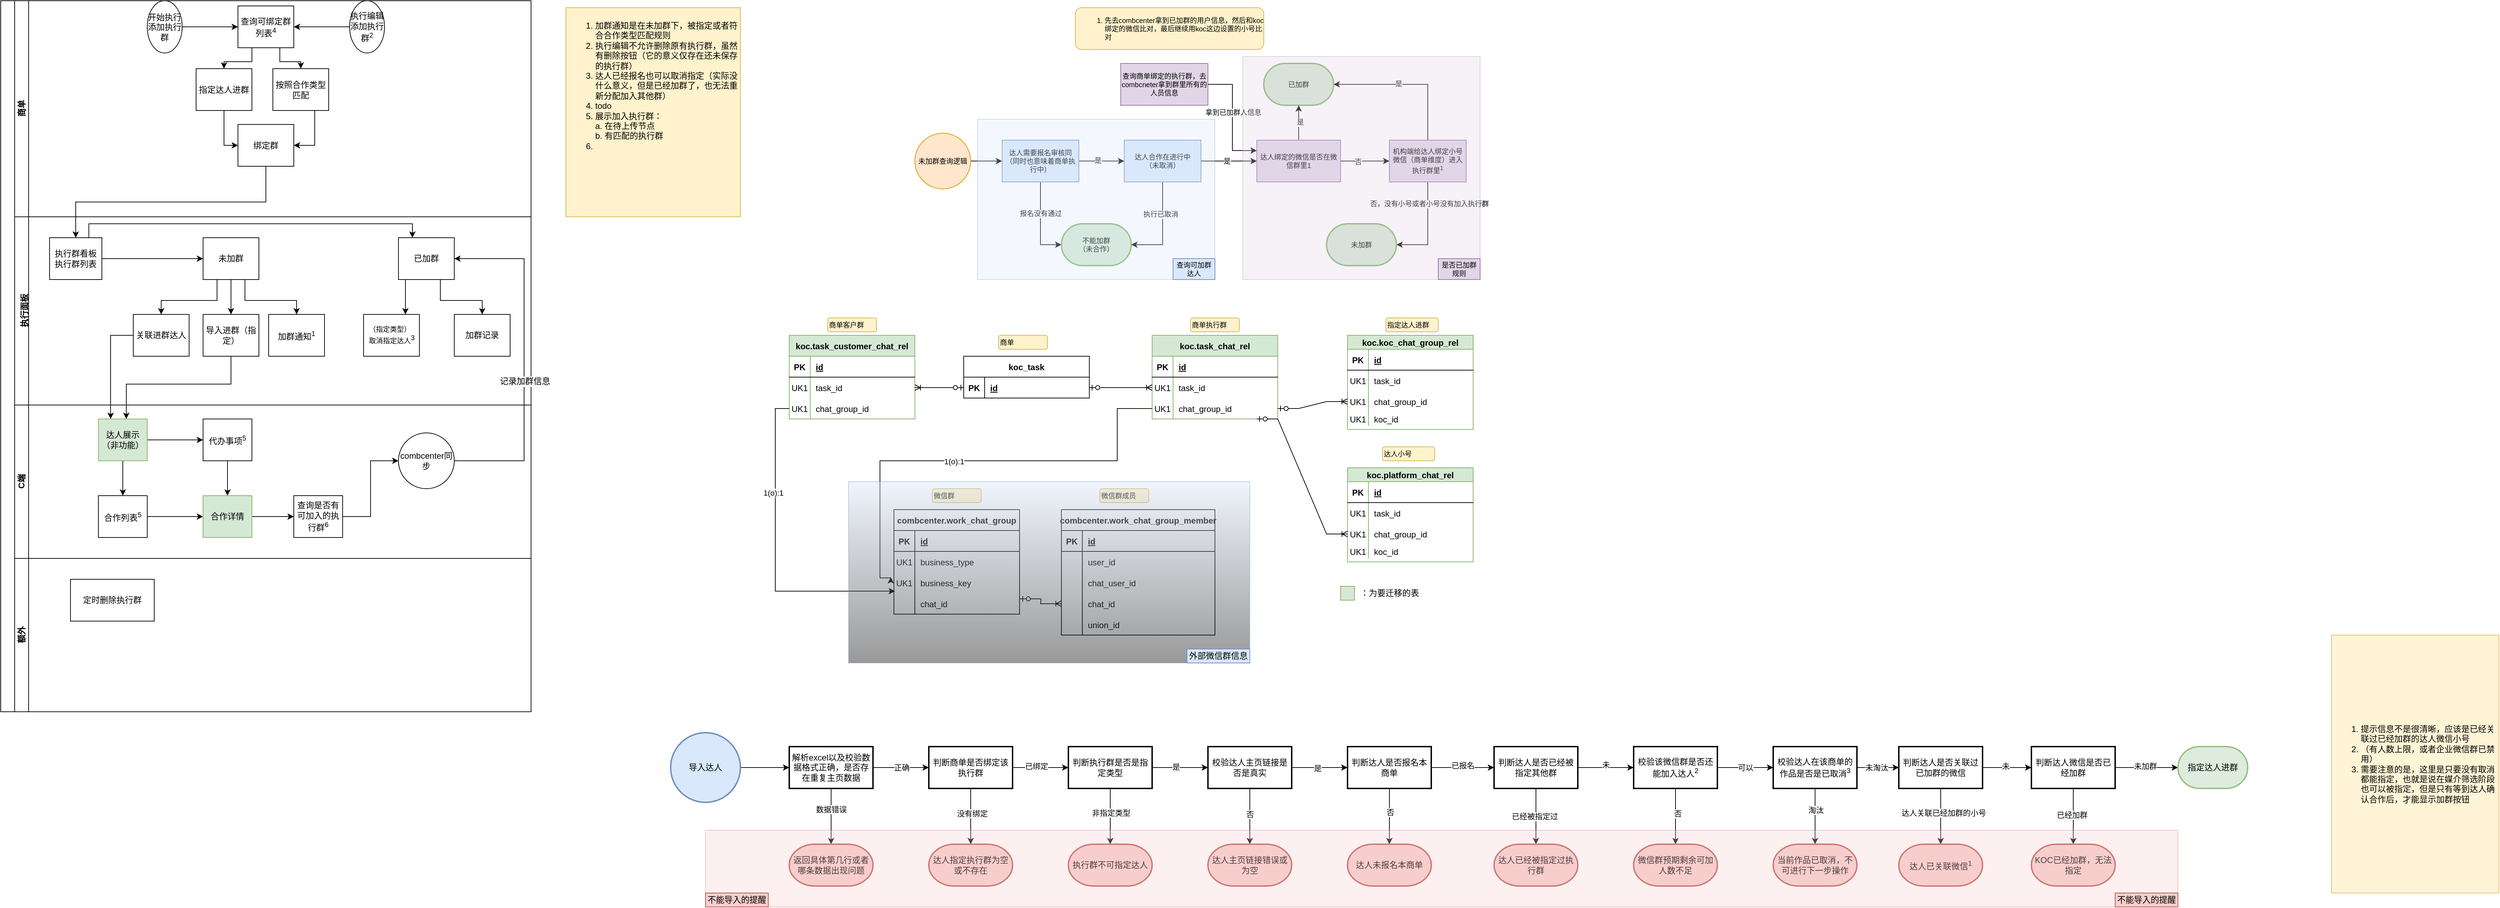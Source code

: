 <mxfile version="20.7.4" type="github">
  <diagram id="prtHgNgQTEPvFCAcTncT" name="Page-1">
    <mxGraphModel dx="906" dy="570" grid="1" gridSize="10" guides="1" tooltips="1" connect="1" arrows="1" fold="1" page="1" pageScale="1" pageWidth="827" pageHeight="1169" math="0" shadow="0">
      <root>
        <mxCell id="0" />
        <mxCell id="1" parent="0" />
        <mxCell id="dNxyNK7c78bLwvsdeMH5-19" value="" style="swimlane;html=1;childLayout=stackLayout;resizeParent=1;resizeParentMax=0;horizontal=0;startSize=20;horizontalStack=0;" parent="1" vertex="1">
          <mxGeometry x="130" y="130" width="760" height="1020" as="geometry" />
        </mxCell>
        <mxCell id="dNxyNK7c78bLwvsdeMH5-20" value="商单" style="swimlane;html=1;startSize=20;horizontal=0;" parent="dNxyNK7c78bLwvsdeMH5-19" vertex="1">
          <mxGeometry x="20" width="740" height="310" as="geometry" />
        </mxCell>
        <mxCell id="dNxyNK7c78bLwvsdeMH5-25" value="" style="edgeStyle=orthogonalEdgeStyle;rounded=0;orthogonalLoop=1;jettySize=auto;html=1;" parent="dNxyNK7c78bLwvsdeMH5-20" source="dNxyNK7c78bLwvsdeMH5-23" target="dNxyNK7c78bLwvsdeMH5-24" edge="1">
          <mxGeometry relative="1" as="geometry" />
        </mxCell>
        <mxCell id="dNxyNK7c78bLwvsdeMH5-23" value="开始执行添加执行群" style="ellipse;whiteSpace=wrap;html=1;" parent="dNxyNK7c78bLwvsdeMH5-20" vertex="1">
          <mxGeometry x="190" width="50" height="75" as="geometry" />
        </mxCell>
        <mxCell id="0b40yJRrr1ERWm2AsXEs-85" value="" style="edgeStyle=orthogonalEdgeStyle;rounded=0;orthogonalLoop=1;jettySize=auto;html=1;fontSize=10;exitX=0.75;exitY=1;exitDx=0;exitDy=0;" parent="dNxyNK7c78bLwvsdeMH5-20" source="dNxyNK7c78bLwvsdeMH5-24" target="0b40yJRrr1ERWm2AsXEs-84" edge="1">
          <mxGeometry relative="1" as="geometry" />
        </mxCell>
        <mxCell id="0b40yJRrr1ERWm2AsXEs-86" style="edgeStyle=orthogonalEdgeStyle;rounded=0;orthogonalLoop=1;jettySize=auto;html=1;exitX=0.25;exitY=1;exitDx=0;exitDy=0;fontSize=10;" parent="dNxyNK7c78bLwvsdeMH5-20" source="dNxyNK7c78bLwvsdeMH5-24" target="0b40yJRrr1ERWm2AsXEs-13" edge="1">
          <mxGeometry relative="1" as="geometry" />
        </mxCell>
        <mxCell id="dNxyNK7c78bLwvsdeMH5-24" value="查询可绑定群列表&lt;sup&gt;4&lt;/sup&gt;" style="rounded=0;whiteSpace=wrap;html=1;fontFamily=Helvetica;fontSize=12;fontColor=#000000;align=center;" parent="dNxyNK7c78bLwvsdeMH5-20" vertex="1">
          <mxGeometry x="320" y="7.5" width="80" height="60" as="geometry" />
        </mxCell>
        <mxCell id="0b40yJRrr1ERWm2AsXEs-88" style="edgeStyle=orthogonalEdgeStyle;rounded=0;orthogonalLoop=1;jettySize=auto;html=1;exitX=0.5;exitY=1;exitDx=0;exitDy=0;entryX=0;entryY=0.5;entryDx=0;entryDy=0;fontSize=10;" parent="dNxyNK7c78bLwvsdeMH5-20" source="0b40yJRrr1ERWm2AsXEs-13" target="0b40yJRrr1ERWm2AsXEs-87" edge="1">
          <mxGeometry relative="1" as="geometry" />
        </mxCell>
        <mxCell id="0b40yJRrr1ERWm2AsXEs-13" value="指定达人进群" style="rounded=0;whiteSpace=wrap;html=1;fontFamily=Helvetica;fontSize=12;fontColor=#000000;align=center;" parent="dNxyNK7c78bLwvsdeMH5-20" vertex="1">
          <mxGeometry x="260" y="97.5" width="80" height="60" as="geometry" />
        </mxCell>
        <mxCell id="0b40yJRrr1ERWm2AsXEs-77" style="edgeStyle=orthogonalEdgeStyle;rounded=0;orthogonalLoop=1;jettySize=auto;html=1;exitX=0;exitY=0.5;exitDx=0;exitDy=0;" parent="dNxyNK7c78bLwvsdeMH5-20" source="0b40yJRrr1ERWm2AsXEs-76" target="dNxyNK7c78bLwvsdeMH5-24" edge="1">
          <mxGeometry relative="1" as="geometry" />
        </mxCell>
        <mxCell id="0b40yJRrr1ERWm2AsXEs-76" value="执行编辑添加执行群&lt;sup&gt;2&lt;/sup&gt;" style="ellipse;whiteSpace=wrap;html=1;" parent="dNxyNK7c78bLwvsdeMH5-20" vertex="1">
          <mxGeometry x="480" width="50" height="75" as="geometry" />
        </mxCell>
        <mxCell id="0b40yJRrr1ERWm2AsXEs-91" style="edgeStyle=orthogonalEdgeStyle;rounded=0;orthogonalLoop=1;jettySize=auto;html=1;exitX=0.75;exitY=1;exitDx=0;exitDy=0;entryX=1;entryY=0.5;entryDx=0;entryDy=0;fontSize=10;" parent="dNxyNK7c78bLwvsdeMH5-20" source="0b40yJRrr1ERWm2AsXEs-84" target="0b40yJRrr1ERWm2AsXEs-87" edge="1">
          <mxGeometry relative="1" as="geometry" />
        </mxCell>
        <mxCell id="0b40yJRrr1ERWm2AsXEs-84" value="按照合作类型匹配" style="rounded=0;whiteSpace=wrap;html=1;fontFamily=Helvetica;fontSize=12;fontColor=#000000;align=center;" parent="dNxyNK7c78bLwvsdeMH5-20" vertex="1">
          <mxGeometry x="370" y="97.5" width="80" height="60" as="geometry" />
        </mxCell>
        <mxCell id="0b40yJRrr1ERWm2AsXEs-87" value="绑定群" style="rounded=0;whiteSpace=wrap;html=1;fontFamily=Helvetica;fontSize=12;fontColor=#000000;align=center;" parent="dNxyNK7c78bLwvsdeMH5-20" vertex="1">
          <mxGeometry x="320" y="177.5" width="80" height="60" as="geometry" />
        </mxCell>
        <mxCell id="dNxyNK7c78bLwvsdeMH5-21" value="执行面板" style="swimlane;html=1;startSize=20;horizontal=0;verticalAlign=top;" parent="dNxyNK7c78bLwvsdeMH5-19" vertex="1">
          <mxGeometry x="20" y="310" width="740" height="270" as="geometry" />
        </mxCell>
        <mxCell id="0b40yJRrr1ERWm2AsXEs-32" style="edgeStyle=orthogonalEdgeStyle;rounded=0;orthogonalLoop=1;jettySize=auto;html=1;exitX=0.75;exitY=0;exitDx=0;exitDy=0;entryX=0.25;entryY=0;entryDx=0;entryDy=0;" parent="dNxyNK7c78bLwvsdeMH5-21" source="dNxyNK7c78bLwvsdeMH5-26" target="0b40yJRrr1ERWm2AsXEs-16" edge="1">
          <mxGeometry relative="1" as="geometry" />
        </mxCell>
        <mxCell id="0b40yJRrr1ERWm2AsXEs-33" style="edgeStyle=orthogonalEdgeStyle;rounded=0;orthogonalLoop=1;jettySize=auto;html=1;exitX=1;exitY=0.5;exitDx=0;exitDy=0;" parent="dNxyNK7c78bLwvsdeMH5-21" source="dNxyNK7c78bLwvsdeMH5-26" target="0b40yJRrr1ERWm2AsXEs-18" edge="1">
          <mxGeometry relative="1" as="geometry" />
        </mxCell>
        <mxCell id="dNxyNK7c78bLwvsdeMH5-26" value="执行群看板&lt;br&gt;执行群列表" style="rounded=0;whiteSpace=wrap;html=1;fontFamily=Helvetica;fontSize=12;fontColor=#000000;align=center;" parent="dNxyNK7c78bLwvsdeMH5-21" vertex="1">
          <mxGeometry x="50" y="30" width="75" height="60" as="geometry" />
        </mxCell>
        <mxCell id="0b40yJRrr1ERWm2AsXEs-21" value="" style="edgeStyle=orthogonalEdgeStyle;rounded=0;orthogonalLoop=1;jettySize=auto;html=1;" parent="dNxyNK7c78bLwvsdeMH5-21" source="0b40yJRrr1ERWm2AsXEs-16" target="0b40yJRrr1ERWm2AsXEs-20" edge="1">
          <mxGeometry relative="1" as="geometry">
            <Array as="points">
              <mxPoint x="610" y="120" />
              <mxPoint x="670" y="120" />
            </Array>
          </mxGeometry>
        </mxCell>
        <mxCell id="0b40yJRrr1ERWm2AsXEs-23" style="edgeStyle=orthogonalEdgeStyle;rounded=0;orthogonalLoop=1;jettySize=auto;html=1;exitX=1;exitY=0.75;exitDx=0;exitDy=0;" parent="dNxyNK7c78bLwvsdeMH5-21" source="0b40yJRrr1ERWm2AsXEs-16" target="0b40yJRrr1ERWm2AsXEs-22" edge="1">
          <mxGeometry relative="1" as="geometry">
            <Array as="points">
              <mxPoint x="560" y="75" />
            </Array>
          </mxGeometry>
        </mxCell>
        <mxCell id="0b40yJRrr1ERWm2AsXEs-16" value="已加群" style="rounded=0;whiteSpace=wrap;html=1;fontFamily=Helvetica;fontSize=12;fontColor=#000000;align=center;" parent="dNxyNK7c78bLwvsdeMH5-21" vertex="1">
          <mxGeometry x="550" y="30" width="80" height="60" as="geometry" />
        </mxCell>
        <mxCell id="0b40yJRrr1ERWm2AsXEs-27" style="edgeStyle=orthogonalEdgeStyle;rounded=0;orthogonalLoop=1;jettySize=auto;html=1;exitX=0.5;exitY=1;exitDx=0;exitDy=0;" parent="dNxyNK7c78bLwvsdeMH5-21" source="0b40yJRrr1ERWm2AsXEs-18" target="0b40yJRrr1ERWm2AsXEs-26" edge="1">
          <mxGeometry relative="1" as="geometry">
            <Array as="points">
              <mxPoint x="290" y="90" />
              <mxPoint x="290" y="120" />
              <mxPoint x="210" y="120" />
            </Array>
          </mxGeometry>
        </mxCell>
        <mxCell id="0b40yJRrr1ERWm2AsXEs-29" style="edgeStyle=orthogonalEdgeStyle;rounded=0;orthogonalLoop=1;jettySize=auto;html=1;exitX=0.5;exitY=1;exitDx=0;exitDy=0;" parent="dNxyNK7c78bLwvsdeMH5-21" source="0b40yJRrr1ERWm2AsXEs-18" target="0b40yJRrr1ERWm2AsXEs-28" edge="1">
          <mxGeometry relative="1" as="geometry" />
        </mxCell>
        <mxCell id="0b40yJRrr1ERWm2AsXEs-31" style="edgeStyle=orthogonalEdgeStyle;rounded=0;orthogonalLoop=1;jettySize=auto;html=1;exitX=1;exitY=0.5;exitDx=0;exitDy=0;" parent="dNxyNK7c78bLwvsdeMH5-21" source="0b40yJRrr1ERWm2AsXEs-18" target="0b40yJRrr1ERWm2AsXEs-30" edge="1">
          <mxGeometry relative="1" as="geometry">
            <Array as="points">
              <mxPoint x="330" y="60" />
              <mxPoint x="330" y="120" />
              <mxPoint x="404" y="120" />
            </Array>
          </mxGeometry>
        </mxCell>
        <mxCell id="0b40yJRrr1ERWm2AsXEs-18" value="未加群" style="rounded=0;whiteSpace=wrap;html=1;fontFamily=Helvetica;fontSize=12;fontColor=#000000;align=center;" parent="dNxyNK7c78bLwvsdeMH5-21" vertex="1">
          <mxGeometry x="270" y="30" width="80" height="60" as="geometry" />
        </mxCell>
        <mxCell id="0b40yJRrr1ERWm2AsXEs-20" value="加群记录" style="rounded=0;whiteSpace=wrap;html=1;fontFamily=Helvetica;fontSize=12;fontColor=#000000;align=center;" parent="dNxyNK7c78bLwvsdeMH5-21" vertex="1">
          <mxGeometry x="630" y="140" width="80" height="60" as="geometry" />
        </mxCell>
        <mxCell id="0b40yJRrr1ERWm2AsXEs-22" value="&lt;div style=&quot;text-align: left; font-size: 10px;&quot;&gt;&lt;span style=&quot;background-color: initial; font-size: 10px;&quot;&gt;（指定类型）&lt;/span&gt;&lt;/div&gt;&lt;div style=&quot;text-align: left; font-size: 10px;&quot;&gt;&lt;span style=&quot;background-color: initial; font-size: 10px;&quot;&gt;取消指定达人&lt;/span&gt;&lt;sup style=&quot;background-color: initial; font-size: 10px;&quot;&gt;3&lt;/sup&gt;&lt;/div&gt;" style="rounded=0;html=1;fontFamily=Helvetica;fontSize=4;fontColor=#000000;align=center;" parent="dNxyNK7c78bLwvsdeMH5-21" vertex="1">
          <mxGeometry x="500" y="140" width="80" height="60" as="geometry" />
        </mxCell>
        <mxCell id="0b40yJRrr1ERWm2AsXEs-26" value="关联进群达人" style="rounded=0;whiteSpace=wrap;html=1;fontFamily=Helvetica;fontSize=12;fontColor=#000000;align=center;" parent="dNxyNK7c78bLwvsdeMH5-21" vertex="1">
          <mxGeometry x="170" y="140" width="80" height="60" as="geometry" />
        </mxCell>
        <mxCell id="0b40yJRrr1ERWm2AsXEs-28" value="导入进群（指定）" style="rounded=0;whiteSpace=wrap;html=1;fontFamily=Helvetica;fontSize=12;fontColor=#000000;align=center;" parent="dNxyNK7c78bLwvsdeMH5-21" vertex="1">
          <mxGeometry x="270" y="140" width="80" height="60" as="geometry" />
        </mxCell>
        <mxCell id="0b40yJRrr1ERWm2AsXEs-30" value="加群通知&lt;sup&gt;1&lt;/sup&gt;" style="rounded=0;whiteSpace=wrap;html=1;fontFamily=Helvetica;fontSize=12;fontColor=#000000;align=center;" parent="dNxyNK7c78bLwvsdeMH5-21" vertex="1">
          <mxGeometry x="364" y="140" width="80" height="60" as="geometry" />
        </mxCell>
        <mxCell id="0b40yJRrr1ERWm2AsXEs-35" style="edgeStyle=orthogonalEdgeStyle;rounded=0;orthogonalLoop=1;jettySize=auto;html=1;" parent="dNxyNK7c78bLwvsdeMH5-19" target="dNxyNK7c78bLwvsdeMH5-34" edge="1">
          <mxGeometry relative="1" as="geometry">
            <mxPoint x="330" y="510" as="sourcePoint" />
            <Array as="points">
              <mxPoint x="330" y="510" />
              <mxPoint x="330" y="550" />
              <mxPoint x="180" y="550" />
            </Array>
          </mxGeometry>
        </mxCell>
        <mxCell id="0b40yJRrr1ERWm2AsXEs-39" style="edgeStyle=orthogonalEdgeStyle;rounded=0;orthogonalLoop=1;jettySize=auto;html=1;exitX=0;exitY=0.5;exitDx=0;exitDy=0;entryX=0.25;entryY=0;entryDx=0;entryDy=0;" parent="dNxyNK7c78bLwvsdeMH5-19" source="0b40yJRrr1ERWm2AsXEs-26" target="dNxyNK7c78bLwvsdeMH5-34" edge="1">
          <mxGeometry relative="1" as="geometry" />
        </mxCell>
        <mxCell id="dNxyNK7c78bLwvsdeMH5-22" value="C端" style="swimlane;html=1;startSize=20;horizontal=0;sketch=0;" parent="dNxyNK7c78bLwvsdeMH5-19" vertex="1">
          <mxGeometry x="20" y="580" width="740" height="220" as="geometry" />
        </mxCell>
        <mxCell id="0b40yJRrr1ERWm2AsXEs-41" value="" style="edgeStyle=orthogonalEdgeStyle;rounded=0;orthogonalLoop=1;jettySize=auto;html=1;" parent="dNxyNK7c78bLwvsdeMH5-22" source="dNxyNK7c78bLwvsdeMH5-34" target="0b40yJRrr1ERWm2AsXEs-40" edge="1">
          <mxGeometry relative="1" as="geometry" />
        </mxCell>
        <mxCell id="0b40yJRrr1ERWm2AsXEs-44" value="" style="edgeStyle=orthogonalEdgeStyle;rounded=0;orthogonalLoop=1;jettySize=auto;html=1;" parent="dNxyNK7c78bLwvsdeMH5-22" source="dNxyNK7c78bLwvsdeMH5-34" target="0b40yJRrr1ERWm2AsXEs-43" edge="1">
          <mxGeometry relative="1" as="geometry" />
        </mxCell>
        <mxCell id="dNxyNK7c78bLwvsdeMH5-34" value="达人展示（非功能）" style="rounded=0;whiteSpace=wrap;html=1;fontFamily=Helvetica;fontSize=12;align=center;fillColor=#d5e8d4;strokeColor=#82b366;" parent="dNxyNK7c78bLwvsdeMH5-22" vertex="1">
          <mxGeometry x="120" y="20" width="70" height="60" as="geometry" />
        </mxCell>
        <mxCell id="0b40yJRrr1ERWm2AsXEs-53" style="edgeStyle=orthogonalEdgeStyle;rounded=0;orthogonalLoop=1;jettySize=auto;html=1;exitX=0.5;exitY=1;exitDx=0;exitDy=0;" parent="dNxyNK7c78bLwvsdeMH5-22" source="0b40yJRrr1ERWm2AsXEs-40" target="0b40yJRrr1ERWm2AsXEs-45" edge="1">
          <mxGeometry relative="1" as="geometry" />
        </mxCell>
        <mxCell id="0b40yJRrr1ERWm2AsXEs-40" value="代办事项&lt;sup&gt;5&lt;/sup&gt;" style="rounded=0;whiteSpace=wrap;html=1;fontFamily=Helvetica;fontSize=12;fontColor=#000000;align=center;" parent="dNxyNK7c78bLwvsdeMH5-22" vertex="1">
          <mxGeometry x="270" y="20" width="70" height="60" as="geometry" />
        </mxCell>
        <mxCell id="0b40yJRrr1ERWm2AsXEs-46" value="" style="edgeStyle=orthogonalEdgeStyle;rounded=0;orthogonalLoop=1;jettySize=auto;html=1;" parent="dNxyNK7c78bLwvsdeMH5-22" source="0b40yJRrr1ERWm2AsXEs-43" target="0b40yJRrr1ERWm2AsXEs-45" edge="1">
          <mxGeometry relative="1" as="geometry" />
        </mxCell>
        <mxCell id="0b40yJRrr1ERWm2AsXEs-43" value="合作列表&lt;sup&gt;5&lt;/sup&gt;" style="rounded=0;whiteSpace=wrap;html=1;fontFamily=Helvetica;fontSize=12;fontColor=#000000;align=center;" parent="dNxyNK7c78bLwvsdeMH5-22" vertex="1">
          <mxGeometry x="120" y="130" width="70" height="60" as="geometry" />
        </mxCell>
        <mxCell id="0b40yJRrr1ERWm2AsXEs-49" value="" style="edgeStyle=orthogonalEdgeStyle;rounded=0;orthogonalLoop=1;jettySize=auto;html=1;" parent="dNxyNK7c78bLwvsdeMH5-22" source="0b40yJRrr1ERWm2AsXEs-45" target="0b40yJRrr1ERWm2AsXEs-48" edge="1">
          <mxGeometry relative="1" as="geometry" />
        </mxCell>
        <mxCell id="0b40yJRrr1ERWm2AsXEs-45" value="合作详情" style="rounded=0;whiteSpace=wrap;html=1;fontFamily=Helvetica;fontSize=12;align=center;fillColor=#d5e8d4;strokeColor=#82b366;" parent="dNxyNK7c78bLwvsdeMH5-22" vertex="1">
          <mxGeometry x="270" y="130" width="70" height="60" as="geometry" />
        </mxCell>
        <mxCell id="0b40yJRrr1ERWm2AsXEs-55" style="edgeStyle=orthogonalEdgeStyle;rounded=0;orthogonalLoop=1;jettySize=auto;html=1;exitX=1;exitY=0.5;exitDx=0;exitDy=0;entryX=0;entryY=0.5;entryDx=0;entryDy=0;" parent="dNxyNK7c78bLwvsdeMH5-22" source="0b40yJRrr1ERWm2AsXEs-48" target="0b40yJRrr1ERWm2AsXEs-54" edge="1">
          <mxGeometry relative="1" as="geometry" />
        </mxCell>
        <mxCell id="0b40yJRrr1ERWm2AsXEs-48" value="查询是否有可加入的执行群&lt;sup&gt;6&lt;/sup&gt;" style="rounded=0;whiteSpace=wrap;html=1;fontFamily=Helvetica;fontSize=12;fontColor=#000000;align=center;" parent="dNxyNK7c78bLwvsdeMH5-22" vertex="1">
          <mxGeometry x="400" y="130" width="70" height="60" as="geometry" />
        </mxCell>
        <mxCell id="0b40yJRrr1ERWm2AsXEs-54" value="&lt;span style=&quot;font-variant-ligatures: no-common-ligatures;&quot;&gt;combcenter同步&lt;/span&gt;" style="ellipse;whiteSpace=wrap;html=1;aspect=fixed;" parent="dNxyNK7c78bLwvsdeMH5-22" vertex="1">
          <mxGeometry x="550" y="40" width="80" height="80" as="geometry" />
        </mxCell>
        <mxCell id="0b40yJRrr1ERWm2AsXEs-56" value="额外" style="swimlane;html=1;startSize=20;horizontal=0;" parent="dNxyNK7c78bLwvsdeMH5-19" vertex="1">
          <mxGeometry x="20" y="800" width="740" height="220" as="geometry" />
        </mxCell>
        <mxCell id="0b40yJRrr1ERWm2AsXEs-69" value="&lt;div data-docx-has-block-data=&quot;false&quot; data-page-id=&quot;WbUadzRshoSBZSxBiqmcnJxUndi&quot;&gt;&lt;div class=&quot;old-record-id-R4Kgd4cu0owIKUxET5acNJMHn0e&quot; style=&quot;&quot;&gt;定时删除执行群&lt;/div&gt;&lt;/div&gt;&lt;span class=&quot;lark-record-clipboard&quot; data-lark-record-format=&quot;docx/text&quot; data-lark-record-data=&quot;{&amp;quot;rootId&amp;quot;:&amp;quot;WbUadzRshoSBZSxBiqmcnJxUndi&amp;quot;,&amp;quot;text&amp;quot;:{&amp;quot;initialAttributedTexts&amp;quot;:{&amp;quot;text&amp;quot;:{&amp;quot;0&amp;quot;:&amp;quot;定时删除执行群&amp;quot;},&amp;quot;attribs&amp;quot;:{&amp;quot;0&amp;quot;:&amp;quot;*0+7&amp;quot;}},&amp;quot;apool&amp;quot;:{&amp;quot;numToAttrib&amp;quot;:{&amp;quot;0&amp;quot;:[&amp;quot;author&amp;quot;,&amp;quot;6959087266157314050&amp;quot;]},&amp;quot;nextNum&amp;quot;:1}},&amp;quot;type&amp;quot;:&amp;quot;text&amp;quot;,&amp;quot;referenceRecordMap&amp;quot;:{},&amp;quot;extra&amp;quot;:{&amp;quot;mention_page_title&amp;quot;:{},&amp;quot;external_mention_url&amp;quot;:{}},&amp;quot;isKeepQuoteContainer&amp;quot;:false,&amp;quot;isFromCode&amp;quot;:true,&amp;quot;selection&amp;quot;:[{&amp;quot;id&amp;quot;:16,&amp;quot;type&amp;quot;:&amp;quot;text&amp;quot;,&amp;quot;selection&amp;quot;:{&amp;quot;start&amp;quot;:3,&amp;quot;end&amp;quot;:10},&amp;quot;recordId&amp;quot;:&amp;quot;R4Kgd4cu0owIKUxET5acNJMHn0e&amp;quot;}],&amp;quot;isCut&amp;quot;:false}&quot;&gt;&lt;/span&gt;" style="rounded=0;whiteSpace=wrap;html=1;" parent="0b40yJRrr1ERWm2AsXEs-56" vertex="1">
          <mxGeometry x="80" y="30" width="120" height="60" as="geometry" />
        </mxCell>
        <mxCell id="0b40yJRrr1ERWm2AsXEs-72" style="edgeStyle=orthogonalEdgeStyle;rounded=0;orthogonalLoop=1;jettySize=auto;html=1;exitX=1;exitY=0.5;exitDx=0;exitDy=0;entryX=1;entryY=0.5;entryDx=0;entryDy=0;" parent="dNxyNK7c78bLwvsdeMH5-19" source="0b40yJRrr1ERWm2AsXEs-54" target="0b40yJRrr1ERWm2AsXEs-16" edge="1">
          <mxGeometry relative="1" as="geometry">
            <Array as="points">
              <mxPoint x="750" y="660" />
              <mxPoint x="750" y="370" />
            </Array>
          </mxGeometry>
        </mxCell>
        <mxCell id="0b40yJRrr1ERWm2AsXEs-92" value="&lt;span style=&quot;font-size: 12px; font-variant-ligatures: no-common-ligatures; background-color: rgb(248, 249, 250);&quot;&gt;记录加群信息&lt;/span&gt;" style="edgeLabel;html=1;align=center;verticalAlign=middle;resizable=0;points=[];fontSize=10;" parent="0b40yJRrr1ERWm2AsXEs-72" vertex="1" connectable="0">
          <mxGeometry x="-0.12" relative="1" as="geometry">
            <mxPoint x="1" y="1" as="offset" />
          </mxGeometry>
        </mxCell>
        <mxCell id="0b40yJRrr1ERWm2AsXEs-90" style="edgeStyle=orthogonalEdgeStyle;rounded=0;orthogonalLoop=1;jettySize=auto;html=1;exitX=0.5;exitY=1;exitDx=0;exitDy=0;entryX=0.5;entryY=0;entryDx=0;entryDy=0;fontSize=10;" parent="dNxyNK7c78bLwvsdeMH5-19" source="0b40yJRrr1ERWm2AsXEs-87" target="dNxyNK7c78bLwvsdeMH5-26" edge="1">
          <mxGeometry relative="1" as="geometry" />
        </mxCell>
        <mxCell id="0b40yJRrr1ERWm2AsXEs-83" value="&lt;ol&gt;&lt;li&gt;加群通知是在未加群下，被指定或者符合合作类型匹配规则&lt;/li&gt;&lt;li&gt;执行编辑不允许删除原有执行群，虽然有删除按钮（它的意义仅存在还未保存的执行群）&lt;/li&gt;&lt;li&gt;达人已经报名也可以取消指定（实际没什么意义，但是已经加群了，也无法重新分配加入其他群）&lt;/li&gt;&lt;li&gt;todo&lt;/li&gt;&lt;li&gt;展示加入执行群：&lt;br&gt;a. 在待上传节点&lt;br&gt;b. 有匹配的执行群&lt;/li&gt;&lt;li&gt;&lt;br&gt;&lt;/li&gt;&lt;/ol&gt;" style="rounded=0;whiteSpace=wrap;html=1;fillColor=#fff2cc;strokeColor=#d6b656;align=left;verticalAlign=top;" parent="1" vertex="1">
          <mxGeometry x="940" y="140" width="250" height="300" as="geometry" />
        </mxCell>
        <mxCell id="0b40yJRrr1ERWm2AsXEs-150" style="edgeStyle=orthogonalEdgeStyle;rounded=0;orthogonalLoop=1;jettySize=auto;html=1;exitX=1;exitY=0.5;exitDx=0;exitDy=0;entryX=0;entryY=0.5;entryDx=0;entryDy=0;fontSize=10;" parent="1" source="0b40yJRrr1ERWm2AsXEs-94" target="0b40yJRrr1ERWm2AsXEs-108" edge="1">
          <mxGeometry relative="1" as="geometry" />
        </mxCell>
        <mxCell id="0b40yJRrr1ERWm2AsXEs-94" value="未加群查询逻辑" style="ellipse;whiteSpace=wrap;html=1;aspect=fixed;sketch=0;fontSize=10;fillColor=#ffe6cc;strokeColor=#d79b00;" parent="1" vertex="1">
          <mxGeometry x="1440" y="320" width="80" height="80" as="geometry" />
        </mxCell>
        <mxCell id="0b40yJRrr1ERWm2AsXEs-152" style="edgeStyle=orthogonalEdgeStyle;rounded=0;orthogonalLoop=1;jettySize=auto;html=1;exitX=1;exitY=0.5;exitDx=0;exitDy=0;entryX=0;entryY=0.25;entryDx=0;entryDy=0;fontSize=10;" parent="1" source="0b40yJRrr1ERWm2AsXEs-95" target="0b40yJRrr1ERWm2AsXEs-129" edge="1">
          <mxGeometry relative="1" as="geometry" />
        </mxCell>
        <mxCell id="0b40yJRrr1ERWm2AsXEs-153" value="拿到已加群人信息" style="edgeLabel;html=1;align=center;verticalAlign=middle;resizable=0;points=[];fontSize=10;" parent="0b40yJRrr1ERWm2AsXEs-152" vertex="1" connectable="0">
          <mxGeometry x="-0.094" y="1" relative="1" as="geometry">
            <mxPoint as="offset" />
          </mxGeometry>
        </mxCell>
        <mxCell id="0b40yJRrr1ERWm2AsXEs-95" value="查询商单绑定的执行群，去combcneter拿到群里所有的人员信息" style="whiteSpace=wrap;html=1;fontSize=10;sketch=0;fillColor=#e1d5e7;strokeColor=#9673a6;" parent="1" vertex="1">
          <mxGeometry x="1735" y="220" width="125" height="60" as="geometry" />
        </mxCell>
        <mxCell id="0b40yJRrr1ERWm2AsXEs-114" value="" style="edgeStyle=orthogonalEdgeStyle;rounded=0;orthogonalLoop=1;jettySize=auto;html=1;fontSize=10;" parent="1" source="0b40yJRrr1ERWm2AsXEs-105" edge="1">
          <mxGeometry relative="1" as="geometry">
            <mxPoint x="1930" y="360" as="targetPoint" />
          </mxGeometry>
        </mxCell>
        <mxCell id="0b40yJRrr1ERWm2AsXEs-120" value="是" style="edgeLabel;html=1;align=center;verticalAlign=middle;resizable=0;points=[];fontSize=10;" parent="0b40yJRrr1ERWm2AsXEs-114" vertex="1" connectable="0">
          <mxGeometry x="-0.087" relative="1" as="geometry">
            <mxPoint as="offset" />
          </mxGeometry>
        </mxCell>
        <mxCell id="0b40yJRrr1ERWm2AsXEs-143" style="edgeStyle=orthogonalEdgeStyle;rounded=0;orthogonalLoop=1;jettySize=auto;html=1;exitX=0.5;exitY=1;exitDx=0;exitDy=0;entryX=1;entryY=0.5;entryDx=0;entryDy=0;entryPerimeter=0;fontSize=10;" parent="1" source="0b40yJRrr1ERWm2AsXEs-105" target="0b40yJRrr1ERWm2AsXEs-141" edge="1">
          <mxGeometry relative="1" as="geometry" />
        </mxCell>
        <mxCell id="0b40yJRrr1ERWm2AsXEs-147" value="执行已取消" style="edgeLabel;html=1;align=center;verticalAlign=middle;resizable=0;points=[];fontSize=10;" parent="0b40yJRrr1ERWm2AsXEs-143" vertex="1" connectable="0">
          <mxGeometry x="-0.326" y="-3" relative="1" as="geometry">
            <mxPoint as="offset" />
          </mxGeometry>
        </mxCell>
        <mxCell id="0b40yJRrr1ERWm2AsXEs-105" value="达人合作在进行中&lt;br&gt;（未取消）" style="whiteSpace=wrap;html=1;fontSize=10;sketch=0;fillColor=#dae8fc;strokeColor=#6c8ebf;" parent="1" vertex="1">
          <mxGeometry x="1740" y="330" width="110" height="60" as="geometry" />
        </mxCell>
        <mxCell id="0b40yJRrr1ERWm2AsXEs-110" style="edgeStyle=orthogonalEdgeStyle;rounded=0;orthogonalLoop=1;jettySize=auto;html=1;exitX=1;exitY=0.5;exitDx=0;exitDy=0;fontSize=10;" parent="1" source="0b40yJRrr1ERWm2AsXEs-108" target="0b40yJRrr1ERWm2AsXEs-105" edge="1">
          <mxGeometry relative="1" as="geometry" />
        </mxCell>
        <mxCell id="0b40yJRrr1ERWm2AsXEs-119" value="是" style="edgeLabel;html=1;align=center;verticalAlign=middle;resizable=0;points=[];fontSize=10;" parent="0b40yJRrr1ERWm2AsXEs-110" vertex="1" connectable="0">
          <mxGeometry x="-0.215" y="1" relative="1" as="geometry">
            <mxPoint x="1" as="offset" />
          </mxGeometry>
        </mxCell>
        <mxCell id="0b40yJRrr1ERWm2AsXEs-142" style="edgeStyle=orthogonalEdgeStyle;rounded=0;orthogonalLoop=1;jettySize=auto;html=1;exitX=0.5;exitY=1;exitDx=0;exitDy=0;entryX=0;entryY=0.5;entryDx=0;entryDy=0;entryPerimeter=0;fontSize=10;" parent="1" source="0b40yJRrr1ERWm2AsXEs-108" target="0b40yJRrr1ERWm2AsXEs-141" edge="1">
          <mxGeometry relative="1" as="geometry" />
        </mxCell>
        <mxCell id="0b40yJRrr1ERWm2AsXEs-146" value="报名没有通过" style="edgeLabel;html=1;align=center;verticalAlign=middle;resizable=0;points=[];fontSize=10;" parent="0b40yJRrr1ERWm2AsXEs-142" vertex="1" connectable="0">
          <mxGeometry x="-0.258" relative="1" as="geometry">
            <mxPoint as="offset" />
          </mxGeometry>
        </mxCell>
        <mxCell id="0b40yJRrr1ERWm2AsXEs-108" value="达人需要报名审核同&lt;br&gt;（同时也意味着商单执行中）" style="whiteSpace=wrap;html=1;fontSize=10;sketch=0;fillColor=#dae8fc;strokeColor=#6c8ebf;" parent="1" vertex="1">
          <mxGeometry x="1565" y="330" width="110" height="60" as="geometry" />
        </mxCell>
        <mxCell id="0b40yJRrr1ERWm2AsXEs-116" value="" style="edgeStyle=orthogonalEdgeStyle;rounded=0;orthogonalLoop=1;jettySize=auto;html=1;fontSize=10;exitX=1;exitY=0.5;exitDx=0;exitDy=0;" parent="1" source="0b40yJRrr1ERWm2AsXEs-129" target="0b40yJRrr1ERWm2AsXEs-115" edge="1">
          <mxGeometry relative="1" as="geometry">
            <mxPoint x="2080" y="360" as="sourcePoint" />
          </mxGeometry>
        </mxCell>
        <mxCell id="0b40yJRrr1ERWm2AsXEs-118" value="否" style="edgeLabel;html=1;align=center;verticalAlign=middle;resizable=0;points=[];fontSize=10;" parent="0b40yJRrr1ERWm2AsXEs-116" vertex="1" connectable="0">
          <mxGeometry x="-0.283" y="-1" relative="1" as="geometry">
            <mxPoint as="offset" />
          </mxGeometry>
        </mxCell>
        <mxCell id="0b40yJRrr1ERWm2AsXEs-134" style="edgeStyle=orthogonalEdgeStyle;rounded=0;orthogonalLoop=1;jettySize=auto;html=1;exitX=0.5;exitY=1;exitDx=0;exitDy=0;entryX=1;entryY=0.5;entryDx=0;entryDy=0;entryPerimeter=0;fontSize=10;" parent="1" source="0b40yJRrr1ERWm2AsXEs-115" target="0b40yJRrr1ERWm2AsXEs-127" edge="1">
          <mxGeometry relative="1" as="geometry" />
        </mxCell>
        <mxCell id="0b40yJRrr1ERWm2AsXEs-135" value="&lt;span style=&quot;font-variant-ligatures: no-common-ligatures; background-color: rgb(248, 249, 250);&quot;&gt;否，没有小号或者小号没有加入执行群&lt;/span&gt;" style="edgeLabel;html=1;align=center;verticalAlign=middle;resizable=0;points=[];fontSize=10;" parent="0b40yJRrr1ERWm2AsXEs-134" vertex="1" connectable="0">
          <mxGeometry x="-0.563" y="2" relative="1" as="geometry">
            <mxPoint y="1" as="offset" />
          </mxGeometry>
        </mxCell>
        <mxCell id="0b40yJRrr1ERWm2AsXEs-139" style="edgeStyle=orthogonalEdgeStyle;rounded=0;orthogonalLoop=1;jettySize=auto;html=1;exitX=0.5;exitY=0;exitDx=0;exitDy=0;entryX=1;entryY=0.5;entryDx=0;entryDy=0;entryPerimeter=0;fontSize=10;" parent="1" source="0b40yJRrr1ERWm2AsXEs-115" target="0b40yJRrr1ERWm2AsXEs-126" edge="1">
          <mxGeometry relative="1" as="geometry" />
        </mxCell>
        <mxCell id="0b40yJRrr1ERWm2AsXEs-140" value="是" style="edgeLabel;html=1;align=center;verticalAlign=middle;resizable=0;points=[];fontSize=10;" parent="0b40yJRrr1ERWm2AsXEs-139" vertex="1" connectable="0">
          <mxGeometry x="0.14" y="-1" relative="1" as="geometry">
            <mxPoint as="offset" />
          </mxGeometry>
        </mxCell>
        <mxCell id="0b40yJRrr1ERWm2AsXEs-115" value="机构端给达人绑定小号微信（商单维度）进入执行群里&lt;sup&gt;1&lt;/sup&gt;" style="whiteSpace=wrap;html=1;fontSize=10;sketch=0;fillColor=#e1d5e7;strokeColor=#9673a6;" parent="1" vertex="1">
          <mxGeometry x="2120" y="330" width="110" height="60" as="geometry" />
        </mxCell>
        <mxCell id="0b40yJRrr1ERWm2AsXEs-126" value="已加群" style="strokeWidth=2;html=1;shape=mxgraph.flowchart.terminator;whiteSpace=wrap;sketch=0;fontSize=10;fillColor=#d5e8d4;strokeColor=#82b366;" parent="1" vertex="1">
          <mxGeometry x="1940" y="220" width="100" height="60" as="geometry" />
        </mxCell>
        <mxCell id="0b40yJRrr1ERWm2AsXEs-127" value="未加群" style="strokeWidth=2;html=1;shape=mxgraph.flowchart.terminator;whiteSpace=wrap;sketch=0;fontSize=10;fillColor=#d5e8d4;strokeColor=#82b366;" parent="1" vertex="1">
          <mxGeometry x="2030" y="450" width="100" height="60" as="geometry" />
        </mxCell>
        <mxCell id="0b40yJRrr1ERWm2AsXEs-130" style="edgeStyle=orthogonalEdgeStyle;rounded=0;orthogonalLoop=1;jettySize=auto;html=1;exitX=0.5;exitY=0;exitDx=0;exitDy=0;fontSize=10;" parent="1" source="0b40yJRrr1ERWm2AsXEs-129" target="0b40yJRrr1ERWm2AsXEs-126" edge="1">
          <mxGeometry relative="1" as="geometry" />
        </mxCell>
        <mxCell id="0b40yJRrr1ERWm2AsXEs-132" value="是" style="edgeLabel;html=1;align=center;verticalAlign=middle;resizable=0;points=[];fontSize=10;" parent="0b40yJRrr1ERWm2AsXEs-130" vertex="1" connectable="0">
          <mxGeometry x="0.1" y="-1" relative="1" as="geometry">
            <mxPoint x="1" y="1" as="offset" />
          </mxGeometry>
        </mxCell>
        <mxCell id="0b40yJRrr1ERWm2AsXEs-129" value="&lt;span style=&quot;font-size: 10px;&quot;&gt;达人绑定的微信是否在微信群里1&lt;/span&gt;" style="whiteSpace=wrap;html=1;fontSize=10;sketch=0;fillColor=#e1d5e7;strokeColor=#9673a6;" parent="1" vertex="1">
          <mxGeometry x="1930" y="330" width="120" height="60" as="geometry" />
        </mxCell>
        <mxCell id="0b40yJRrr1ERWm2AsXEs-141" value="不能加群&lt;br&gt;（未合作）" style="strokeWidth=2;html=1;shape=mxgraph.flowchart.terminator;whiteSpace=wrap;sketch=0;fontSize=10;fillColor=#d5e8d4;strokeColor=#82b366;" parent="1" vertex="1">
          <mxGeometry x="1650" y="450" width="100" height="60" as="geometry" />
        </mxCell>
        <mxCell id="0b40yJRrr1ERWm2AsXEs-145" value="&lt;ol&gt;&lt;li style=&quot;box-sizing: content-box; margin: 0px; padding: 0px; -webkit-font-smoothing: antialiased; -webkit-tap-highlight-color: rgba(0, 0, 0, 0);&quot;&gt;先去combcenter拿到已加群的用户信息，然后和koc绑定的微信比对，最后继续用koc这边设置的小号比对&lt;/li&gt;&lt;/ol&gt;" style="rounded=1;whiteSpace=wrap;html=1;sketch=0;fontSize=10;align=left;fillColor=#fff2cc;strokeColor=#d6b656;" parent="1" vertex="1">
          <mxGeometry x="1670" y="140" width="270" height="60" as="geometry" />
        </mxCell>
        <mxCell id="0b40yJRrr1ERWm2AsXEs-154" value="" style="rounded=0;whiteSpace=wrap;html=1;sketch=0;fontSize=10;fillColor=#dae8fc;strokeColor=#6c8ebf;opacity=30;" parent="1" vertex="1">
          <mxGeometry x="1530" y="300" width="340" height="230" as="geometry" />
        </mxCell>
        <mxCell id="0b40yJRrr1ERWm2AsXEs-155" value="查询可加群达人" style="text;html=1;strokeColor=#6c8ebf;fillColor=#dae8fc;align=center;verticalAlign=middle;whiteSpace=wrap;rounded=0;sketch=0;fontSize=10;" parent="1" vertex="1">
          <mxGeometry x="1810" y="500" width="60" height="30" as="geometry" />
        </mxCell>
        <mxCell id="0b40yJRrr1ERWm2AsXEs-156" value="" style="rounded=0;whiteSpace=wrap;html=1;sketch=0;fontSize=10;fillColor=#e1d5e7;strokeColor=#9673a6;opacity=30;" parent="1" vertex="1">
          <mxGeometry x="1910" y="210" width="340" height="320" as="geometry" />
        </mxCell>
        <mxCell id="0b40yJRrr1ERWm2AsXEs-157" value="是否已加群规则" style="text;html=1;strokeColor=#9673a6;fillColor=#e1d5e7;align=center;verticalAlign=middle;whiteSpace=wrap;rounded=0;sketch=0;fontSize=10;" parent="1" vertex="1">
          <mxGeometry x="2190" y="500" width="60" height="30" as="geometry" />
        </mxCell>
        <mxCell id="wpq-IQUE76vI2y_NqtaI-2" value="koc_task" style="shape=table;startSize=30;container=1;collapsible=1;childLayout=tableLayout;fixedRows=1;rowLines=0;fontStyle=1;align=center;resizeLast=1;" parent="1" vertex="1">
          <mxGeometry x="1510" y="640" width="180" height="60" as="geometry" />
        </mxCell>
        <mxCell id="wpq-IQUE76vI2y_NqtaI-3" value="" style="shape=tableRow;horizontal=0;startSize=0;swimlaneHead=0;swimlaneBody=0;fillColor=none;collapsible=0;dropTarget=0;points=[[0,0.5],[1,0.5]];portConstraint=eastwest;top=0;left=0;right=0;bottom=1;" parent="wpq-IQUE76vI2y_NqtaI-2" vertex="1">
          <mxGeometry y="30" width="180" height="30" as="geometry" />
        </mxCell>
        <mxCell id="wpq-IQUE76vI2y_NqtaI-4" value="PK" style="shape=partialRectangle;connectable=0;fillColor=none;top=0;left=0;bottom=0;right=0;fontStyle=1;overflow=hidden;" parent="wpq-IQUE76vI2y_NqtaI-3" vertex="1">
          <mxGeometry width="30" height="30" as="geometry">
            <mxRectangle width="30" height="30" as="alternateBounds" />
          </mxGeometry>
        </mxCell>
        <mxCell id="wpq-IQUE76vI2y_NqtaI-5" value="id" style="shape=partialRectangle;connectable=0;fillColor=none;top=0;left=0;bottom=0;right=0;align=left;spacingLeft=6;fontStyle=5;overflow=hidden;" parent="wpq-IQUE76vI2y_NqtaI-3" vertex="1">
          <mxGeometry x="30" width="150" height="30" as="geometry">
            <mxRectangle width="150" height="30" as="alternateBounds" />
          </mxGeometry>
        </mxCell>
        <mxCell id="wpq-IQUE76vI2y_NqtaI-16" value="koc.task_chat_rel" style="shape=table;startSize=30;container=1;collapsible=1;childLayout=tableLayout;fixedRows=1;rowLines=0;fontStyle=1;align=center;resizeLast=1;fillColor=#d5e8d4;strokeColor=#82b366;" parent="1" vertex="1">
          <mxGeometry x="1780" y="610" width="180" height="120" as="geometry" />
        </mxCell>
        <mxCell id="wpq-IQUE76vI2y_NqtaI-17" value="" style="shape=tableRow;horizontal=0;startSize=0;swimlaneHead=0;swimlaneBody=0;fillColor=none;collapsible=0;dropTarget=0;points=[[0,0.5],[1,0.5]];portConstraint=eastwest;top=0;left=0;right=0;bottom=1;" parent="wpq-IQUE76vI2y_NqtaI-16" vertex="1">
          <mxGeometry y="30" width="180" height="30" as="geometry" />
        </mxCell>
        <mxCell id="wpq-IQUE76vI2y_NqtaI-18" value="PK" style="shape=partialRectangle;connectable=0;fillColor=none;top=0;left=0;bottom=0;right=0;fontStyle=1;overflow=hidden;" parent="wpq-IQUE76vI2y_NqtaI-17" vertex="1">
          <mxGeometry width="30" height="30" as="geometry">
            <mxRectangle width="30" height="30" as="alternateBounds" />
          </mxGeometry>
        </mxCell>
        <mxCell id="wpq-IQUE76vI2y_NqtaI-19" value="id" style="shape=partialRectangle;connectable=0;fillColor=none;top=0;left=0;bottom=0;right=0;align=left;spacingLeft=6;fontStyle=5;overflow=hidden;" parent="wpq-IQUE76vI2y_NqtaI-17" vertex="1">
          <mxGeometry x="30" width="150" height="30" as="geometry">
            <mxRectangle width="150" height="30" as="alternateBounds" />
          </mxGeometry>
        </mxCell>
        <mxCell id="wpq-IQUE76vI2y_NqtaI-20" value="" style="shape=tableRow;horizontal=0;startSize=0;swimlaneHead=0;swimlaneBody=0;fillColor=none;collapsible=0;dropTarget=0;points=[[0,0.5],[1,0.5]];portConstraint=eastwest;top=0;left=0;right=0;bottom=0;" parent="wpq-IQUE76vI2y_NqtaI-16" vertex="1">
          <mxGeometry y="60" width="180" height="30" as="geometry" />
        </mxCell>
        <mxCell id="wpq-IQUE76vI2y_NqtaI-21" value="UK1" style="shape=partialRectangle;connectable=0;fillColor=none;top=0;left=0;bottom=0;right=0;editable=1;overflow=hidden;" parent="wpq-IQUE76vI2y_NqtaI-20" vertex="1">
          <mxGeometry width="30" height="30" as="geometry">
            <mxRectangle width="30" height="30" as="alternateBounds" />
          </mxGeometry>
        </mxCell>
        <mxCell id="wpq-IQUE76vI2y_NqtaI-22" value="task_id" style="shape=partialRectangle;connectable=0;fillColor=none;top=0;left=0;bottom=0;right=0;align=left;spacingLeft=6;overflow=hidden;" parent="wpq-IQUE76vI2y_NqtaI-20" vertex="1">
          <mxGeometry x="30" width="150" height="30" as="geometry">
            <mxRectangle width="150" height="30" as="alternateBounds" />
          </mxGeometry>
        </mxCell>
        <mxCell id="wpq-IQUE76vI2y_NqtaI-23" value="" style="shape=tableRow;horizontal=0;startSize=0;swimlaneHead=0;swimlaneBody=0;fillColor=none;collapsible=0;dropTarget=0;points=[[0,0.5],[1,0.5]];portConstraint=eastwest;top=0;left=0;right=0;bottom=0;" parent="wpq-IQUE76vI2y_NqtaI-16" vertex="1">
          <mxGeometry y="90" width="180" height="30" as="geometry" />
        </mxCell>
        <mxCell id="wpq-IQUE76vI2y_NqtaI-24" value="UK1" style="shape=partialRectangle;connectable=0;fillColor=none;top=0;left=0;bottom=0;right=0;editable=1;overflow=hidden;" parent="wpq-IQUE76vI2y_NqtaI-23" vertex="1">
          <mxGeometry width="30" height="30" as="geometry">
            <mxRectangle width="30" height="30" as="alternateBounds" />
          </mxGeometry>
        </mxCell>
        <mxCell id="wpq-IQUE76vI2y_NqtaI-25" value="chat_group_id" style="shape=partialRectangle;connectable=0;fillColor=none;top=0;left=0;bottom=0;right=0;align=left;spacingLeft=6;overflow=hidden;" parent="wpq-IQUE76vI2y_NqtaI-23" vertex="1">
          <mxGeometry x="30" width="150" height="30" as="geometry">
            <mxRectangle width="150" height="30" as="alternateBounds" />
          </mxGeometry>
        </mxCell>
        <mxCell id="wpq-IQUE76vI2y_NqtaI-29" value="" style="edgeStyle=entityRelationEdgeStyle;fontSize=12;html=1;endArrow=ERoneToMany;startArrow=ERzeroToOne;rounded=0;exitX=1;exitY=0.5;exitDx=0;exitDy=0;entryX=0;entryY=0.5;entryDx=0;entryDy=0;" parent="1" source="wpq-IQUE76vI2y_NqtaI-3" target="wpq-IQUE76vI2y_NqtaI-20" edge="1">
          <mxGeometry width="100" height="100" relative="1" as="geometry">
            <mxPoint x="1970" y="590" as="sourcePoint" />
            <mxPoint x="2070" y="490" as="targetPoint" />
          </mxGeometry>
        </mxCell>
        <mxCell id="wpq-IQUE76vI2y_NqtaI-30" value="koc.koc_chat_group_rel" style="shape=table;startSize=20;container=1;collapsible=1;childLayout=tableLayout;fixedRows=1;rowLines=0;fontStyle=1;align=center;resizeLast=1;fillColor=#d5e8d4;strokeColor=#82b366;" parent="1" vertex="1">
          <mxGeometry x="2060" y="610" width="180" height="135" as="geometry" />
        </mxCell>
        <mxCell id="wpq-IQUE76vI2y_NqtaI-31" value="" style="shape=tableRow;horizontal=0;startSize=0;swimlaneHead=0;swimlaneBody=0;fillColor=none;collapsible=0;dropTarget=0;points=[[0,0.5],[1,0.5]];portConstraint=eastwest;top=0;left=0;right=0;bottom=1;" parent="wpq-IQUE76vI2y_NqtaI-30" vertex="1">
          <mxGeometry y="20" width="180" height="30" as="geometry" />
        </mxCell>
        <mxCell id="wpq-IQUE76vI2y_NqtaI-32" value="PK" style="shape=partialRectangle;connectable=0;fillColor=none;top=0;left=0;bottom=0;right=0;fontStyle=1;overflow=hidden;" parent="wpq-IQUE76vI2y_NqtaI-31" vertex="1">
          <mxGeometry width="30" height="30" as="geometry">
            <mxRectangle width="30" height="30" as="alternateBounds" />
          </mxGeometry>
        </mxCell>
        <mxCell id="wpq-IQUE76vI2y_NqtaI-33" value="id" style="shape=partialRectangle;connectable=0;fillColor=none;top=0;left=0;bottom=0;right=0;align=left;spacingLeft=6;fontStyle=5;overflow=hidden;" parent="wpq-IQUE76vI2y_NqtaI-31" vertex="1">
          <mxGeometry x="30" width="150" height="30" as="geometry">
            <mxRectangle width="150" height="30" as="alternateBounds" />
          </mxGeometry>
        </mxCell>
        <mxCell id="wpq-IQUE76vI2y_NqtaI-34" value="" style="shape=tableRow;horizontal=0;startSize=0;swimlaneHead=0;swimlaneBody=0;fillColor=none;collapsible=0;dropTarget=0;points=[[0,0.5],[1,0.5]];portConstraint=eastwest;top=0;left=0;right=0;bottom=0;" parent="wpq-IQUE76vI2y_NqtaI-30" vertex="1">
          <mxGeometry y="50" width="180" height="30" as="geometry" />
        </mxCell>
        <mxCell id="wpq-IQUE76vI2y_NqtaI-35" value="UK1" style="shape=partialRectangle;connectable=0;fillColor=none;top=0;left=0;bottom=0;right=0;editable=1;overflow=hidden;" parent="wpq-IQUE76vI2y_NqtaI-34" vertex="1">
          <mxGeometry width="30" height="30" as="geometry">
            <mxRectangle width="30" height="30" as="alternateBounds" />
          </mxGeometry>
        </mxCell>
        <mxCell id="wpq-IQUE76vI2y_NqtaI-36" value="task_id" style="shape=partialRectangle;connectable=0;fillColor=none;top=0;left=0;bottom=0;right=0;align=left;spacingLeft=6;overflow=hidden;" parent="wpq-IQUE76vI2y_NqtaI-34" vertex="1">
          <mxGeometry x="30" width="150" height="30" as="geometry">
            <mxRectangle width="150" height="30" as="alternateBounds" />
          </mxGeometry>
        </mxCell>
        <mxCell id="wpq-IQUE76vI2y_NqtaI-37" value="" style="shape=tableRow;horizontal=0;startSize=0;swimlaneHead=0;swimlaneBody=0;fillColor=none;collapsible=0;dropTarget=0;points=[[0,0.5],[1,0.5]];portConstraint=eastwest;top=0;left=0;right=0;bottom=0;" parent="wpq-IQUE76vI2y_NqtaI-30" vertex="1">
          <mxGeometry y="80" width="180" height="30" as="geometry" />
        </mxCell>
        <mxCell id="wpq-IQUE76vI2y_NqtaI-38" value="UK1" style="shape=partialRectangle;connectable=0;fillColor=none;top=0;left=0;bottom=0;right=0;editable=1;overflow=hidden;" parent="wpq-IQUE76vI2y_NqtaI-37" vertex="1">
          <mxGeometry width="30" height="30" as="geometry">
            <mxRectangle width="30" height="30" as="alternateBounds" />
          </mxGeometry>
        </mxCell>
        <mxCell id="wpq-IQUE76vI2y_NqtaI-39" value="chat_group_id" style="shape=partialRectangle;connectable=0;fillColor=none;top=0;left=0;bottom=0;right=0;align=left;spacingLeft=6;overflow=hidden;" parent="wpq-IQUE76vI2y_NqtaI-37" vertex="1">
          <mxGeometry x="30" width="150" height="30" as="geometry">
            <mxRectangle width="150" height="30" as="alternateBounds" />
          </mxGeometry>
        </mxCell>
        <mxCell id="wpq-IQUE76vI2y_NqtaI-46" value="" style="shape=tableRow;horizontal=0;startSize=0;swimlaneHead=0;swimlaneBody=0;fillColor=none;collapsible=0;dropTarget=0;points=[[0,0.5],[1,0.5]];portConstraint=eastwest;top=0;left=0;right=0;bottom=0;" parent="wpq-IQUE76vI2y_NqtaI-30" vertex="1">
          <mxGeometry y="110" width="180" height="20" as="geometry" />
        </mxCell>
        <mxCell id="wpq-IQUE76vI2y_NqtaI-47" value="UK1" style="shape=partialRectangle;connectable=0;fillColor=none;top=0;left=0;bottom=0;right=0;editable=1;overflow=hidden;" parent="wpq-IQUE76vI2y_NqtaI-46" vertex="1">
          <mxGeometry width="30" height="20" as="geometry">
            <mxRectangle width="30" height="20" as="alternateBounds" />
          </mxGeometry>
        </mxCell>
        <mxCell id="wpq-IQUE76vI2y_NqtaI-48" value="koc_id" style="shape=partialRectangle;connectable=0;fillColor=none;top=0;left=0;bottom=0;right=0;align=left;spacingLeft=6;overflow=hidden;" parent="wpq-IQUE76vI2y_NqtaI-46" vertex="1">
          <mxGeometry x="30" width="150" height="20" as="geometry">
            <mxRectangle width="150" height="20" as="alternateBounds" />
          </mxGeometry>
        </mxCell>
        <mxCell id="wpq-IQUE76vI2y_NqtaI-40" value="商单执行群" style="rounded=1;whiteSpace=wrap;html=1;sketch=0;fontSize=10;align=left;fillColor=#fff2cc;strokeColor=#d6b656;" parent="1" vertex="1">
          <mxGeometry x="1835" y="585" width="70" height="20" as="geometry" />
        </mxCell>
        <mxCell id="wpq-IQUE76vI2y_NqtaI-41" value="指定达人进群" style="rounded=1;whiteSpace=wrap;html=1;sketch=0;fontSize=10;align=left;fillColor=#fff2cc;strokeColor=#d6b656;" parent="1" vertex="1">
          <mxGeometry x="2115" y="585" width="75" height="20" as="geometry" />
        </mxCell>
        <mxCell id="wpq-IQUE76vI2y_NqtaI-51" value="" style="edgeStyle=entityRelationEdgeStyle;fontSize=12;html=1;endArrow=ERoneToMany;startArrow=ERzeroToOne;rounded=0;exitX=1;exitY=0.5;exitDx=0;exitDy=0;entryX=0;entryY=0.5;entryDx=0;entryDy=0;" parent="1" source="wpq-IQUE76vI2y_NqtaI-23" target="wpq-IQUE76vI2y_NqtaI-37" edge="1">
          <mxGeometry width="100" height="100" relative="1" as="geometry">
            <mxPoint x="1970" y="750" as="sourcePoint" />
            <mxPoint x="2070" y="650" as="targetPoint" />
          </mxGeometry>
        </mxCell>
        <mxCell id="wpq-IQUE76vI2y_NqtaI-52" value="koc.platform_chat_rel" style="shape=table;startSize=20;container=1;collapsible=1;childLayout=tableLayout;fixedRows=1;rowLines=0;fontStyle=1;align=center;resizeLast=1;fillColor=#d5e8d4;strokeColor=#82b366;" parent="1" vertex="1">
          <mxGeometry x="2060" y="800" width="180" height="135" as="geometry" />
        </mxCell>
        <mxCell id="wpq-IQUE76vI2y_NqtaI-53" value="" style="shape=tableRow;horizontal=0;startSize=0;swimlaneHead=0;swimlaneBody=0;fillColor=none;collapsible=0;dropTarget=0;points=[[0,0.5],[1,0.5]];portConstraint=eastwest;top=0;left=0;right=0;bottom=1;" parent="wpq-IQUE76vI2y_NqtaI-52" vertex="1">
          <mxGeometry y="20" width="180" height="30" as="geometry" />
        </mxCell>
        <mxCell id="wpq-IQUE76vI2y_NqtaI-54" value="PK" style="shape=partialRectangle;connectable=0;fillColor=none;top=0;left=0;bottom=0;right=0;fontStyle=1;overflow=hidden;" parent="wpq-IQUE76vI2y_NqtaI-53" vertex="1">
          <mxGeometry width="30" height="30" as="geometry">
            <mxRectangle width="30" height="30" as="alternateBounds" />
          </mxGeometry>
        </mxCell>
        <mxCell id="wpq-IQUE76vI2y_NqtaI-55" value="id" style="shape=partialRectangle;connectable=0;fillColor=none;top=0;left=0;bottom=0;right=0;align=left;spacingLeft=6;fontStyle=5;overflow=hidden;" parent="wpq-IQUE76vI2y_NqtaI-53" vertex="1">
          <mxGeometry x="30" width="150" height="30" as="geometry">
            <mxRectangle width="150" height="30" as="alternateBounds" />
          </mxGeometry>
        </mxCell>
        <mxCell id="wpq-IQUE76vI2y_NqtaI-56" value="" style="shape=tableRow;horizontal=0;startSize=0;swimlaneHead=0;swimlaneBody=0;fillColor=none;collapsible=0;dropTarget=0;points=[[0,0.5],[1,0.5]];portConstraint=eastwest;top=0;left=0;right=0;bottom=0;" parent="wpq-IQUE76vI2y_NqtaI-52" vertex="1">
          <mxGeometry y="50" width="180" height="30" as="geometry" />
        </mxCell>
        <mxCell id="wpq-IQUE76vI2y_NqtaI-57" value="UK1" style="shape=partialRectangle;connectable=0;fillColor=none;top=0;left=0;bottom=0;right=0;editable=1;overflow=hidden;" parent="wpq-IQUE76vI2y_NqtaI-56" vertex="1">
          <mxGeometry width="30" height="30" as="geometry">
            <mxRectangle width="30" height="30" as="alternateBounds" />
          </mxGeometry>
        </mxCell>
        <mxCell id="wpq-IQUE76vI2y_NqtaI-58" value="task_id" style="shape=partialRectangle;connectable=0;fillColor=none;top=0;left=0;bottom=0;right=0;align=left;spacingLeft=6;overflow=hidden;" parent="wpq-IQUE76vI2y_NqtaI-56" vertex="1">
          <mxGeometry x="30" width="150" height="30" as="geometry">
            <mxRectangle width="150" height="30" as="alternateBounds" />
          </mxGeometry>
        </mxCell>
        <mxCell id="wpq-IQUE76vI2y_NqtaI-59" value="" style="shape=tableRow;horizontal=0;startSize=0;swimlaneHead=0;swimlaneBody=0;fillColor=none;collapsible=0;dropTarget=0;points=[[0,0.5],[1,0.5]];portConstraint=eastwest;top=0;left=0;right=0;bottom=0;" parent="wpq-IQUE76vI2y_NqtaI-52" vertex="1">
          <mxGeometry y="80" width="180" height="30" as="geometry" />
        </mxCell>
        <mxCell id="wpq-IQUE76vI2y_NqtaI-60" value="UK1" style="shape=partialRectangle;connectable=0;fillColor=none;top=0;left=0;bottom=0;right=0;editable=1;overflow=hidden;" parent="wpq-IQUE76vI2y_NqtaI-59" vertex="1">
          <mxGeometry width="30" height="30" as="geometry">
            <mxRectangle width="30" height="30" as="alternateBounds" />
          </mxGeometry>
        </mxCell>
        <mxCell id="wpq-IQUE76vI2y_NqtaI-61" value="chat_group_id" style="shape=partialRectangle;connectable=0;fillColor=none;top=0;left=0;bottom=0;right=0;align=left;spacingLeft=6;overflow=hidden;" parent="wpq-IQUE76vI2y_NqtaI-59" vertex="1">
          <mxGeometry x="30" width="150" height="30" as="geometry">
            <mxRectangle width="150" height="30" as="alternateBounds" />
          </mxGeometry>
        </mxCell>
        <mxCell id="wpq-IQUE76vI2y_NqtaI-62" value="" style="shape=tableRow;horizontal=0;startSize=0;swimlaneHead=0;swimlaneBody=0;fillColor=none;collapsible=0;dropTarget=0;points=[[0,0.5],[1,0.5]];portConstraint=eastwest;top=0;left=0;right=0;bottom=0;" parent="wpq-IQUE76vI2y_NqtaI-52" vertex="1">
          <mxGeometry y="110" width="180" height="20" as="geometry" />
        </mxCell>
        <mxCell id="wpq-IQUE76vI2y_NqtaI-63" value="UK1" style="shape=partialRectangle;connectable=0;fillColor=none;top=0;left=0;bottom=0;right=0;editable=1;overflow=hidden;" parent="wpq-IQUE76vI2y_NqtaI-62" vertex="1">
          <mxGeometry width="30" height="20" as="geometry">
            <mxRectangle width="30" height="20" as="alternateBounds" />
          </mxGeometry>
        </mxCell>
        <mxCell id="wpq-IQUE76vI2y_NqtaI-64" value="koc_id" style="shape=partialRectangle;connectable=0;fillColor=none;top=0;left=0;bottom=0;right=0;align=left;spacingLeft=6;overflow=hidden;" parent="wpq-IQUE76vI2y_NqtaI-62" vertex="1">
          <mxGeometry x="30" width="150" height="20" as="geometry">
            <mxRectangle width="150" height="20" as="alternateBounds" />
          </mxGeometry>
        </mxCell>
        <mxCell id="wpq-IQUE76vI2y_NqtaI-66" value="达人小号" style="rounded=1;whiteSpace=wrap;html=1;sketch=0;fontSize=10;align=left;fillColor=#fff2cc;strokeColor=#d6b656;" parent="1" vertex="1">
          <mxGeometry x="2110" y="770" width="75" height="20" as="geometry" />
        </mxCell>
        <mxCell id="wpq-IQUE76vI2y_NqtaI-67" value="" style="edgeStyle=entityRelationEdgeStyle;fontSize=12;html=1;endArrow=ERoneToMany;startArrow=ERzeroToOne;rounded=0;entryX=0;entryY=0.5;entryDx=0;entryDy=0;" parent="1" target="wpq-IQUE76vI2y_NqtaI-59" edge="1">
          <mxGeometry width="100" height="100" relative="1" as="geometry">
            <mxPoint x="1930" y="730" as="sourcePoint" />
            <mxPoint x="2070" y="715" as="targetPoint" />
          </mxGeometry>
        </mxCell>
        <mxCell id="wpq-IQUE76vI2y_NqtaI-68" value="koc.task_customer_chat_rel" style="shape=table;startSize=30;container=1;collapsible=1;childLayout=tableLayout;fixedRows=1;rowLines=0;fontStyle=1;align=center;resizeLast=1;fillColor=#d5e8d4;strokeColor=#82b366;" parent="1" vertex="1">
          <mxGeometry x="1260" y="610" width="180" height="120" as="geometry" />
        </mxCell>
        <mxCell id="wpq-IQUE76vI2y_NqtaI-69" value="" style="shape=tableRow;horizontal=0;startSize=0;swimlaneHead=0;swimlaneBody=0;fillColor=none;collapsible=0;dropTarget=0;points=[[0,0.5],[1,0.5]];portConstraint=eastwest;top=0;left=0;right=0;bottom=1;" parent="wpq-IQUE76vI2y_NqtaI-68" vertex="1">
          <mxGeometry y="30" width="180" height="30" as="geometry" />
        </mxCell>
        <mxCell id="wpq-IQUE76vI2y_NqtaI-70" value="PK" style="shape=partialRectangle;connectable=0;fillColor=none;top=0;left=0;bottom=0;right=0;fontStyle=1;overflow=hidden;" parent="wpq-IQUE76vI2y_NqtaI-69" vertex="1">
          <mxGeometry width="30" height="30" as="geometry">
            <mxRectangle width="30" height="30" as="alternateBounds" />
          </mxGeometry>
        </mxCell>
        <mxCell id="wpq-IQUE76vI2y_NqtaI-71" value="id" style="shape=partialRectangle;connectable=0;fillColor=none;top=0;left=0;bottom=0;right=0;align=left;spacingLeft=6;fontStyle=5;overflow=hidden;" parent="wpq-IQUE76vI2y_NqtaI-69" vertex="1">
          <mxGeometry x="30" width="150" height="30" as="geometry">
            <mxRectangle width="150" height="30" as="alternateBounds" />
          </mxGeometry>
        </mxCell>
        <mxCell id="wpq-IQUE76vI2y_NqtaI-72" value="" style="shape=tableRow;horizontal=0;startSize=0;swimlaneHead=0;swimlaneBody=0;fillColor=none;collapsible=0;dropTarget=0;points=[[0,0.5],[1,0.5]];portConstraint=eastwest;top=0;left=0;right=0;bottom=0;" parent="wpq-IQUE76vI2y_NqtaI-68" vertex="1">
          <mxGeometry y="60" width="180" height="30" as="geometry" />
        </mxCell>
        <mxCell id="wpq-IQUE76vI2y_NqtaI-73" value="UK1" style="shape=partialRectangle;connectable=0;fillColor=none;top=0;left=0;bottom=0;right=0;editable=1;overflow=hidden;" parent="wpq-IQUE76vI2y_NqtaI-72" vertex="1">
          <mxGeometry width="30" height="30" as="geometry">
            <mxRectangle width="30" height="30" as="alternateBounds" />
          </mxGeometry>
        </mxCell>
        <mxCell id="wpq-IQUE76vI2y_NqtaI-74" value="task_id" style="shape=partialRectangle;connectable=0;fillColor=none;top=0;left=0;bottom=0;right=0;align=left;spacingLeft=6;overflow=hidden;" parent="wpq-IQUE76vI2y_NqtaI-72" vertex="1">
          <mxGeometry x="30" width="150" height="30" as="geometry">
            <mxRectangle width="150" height="30" as="alternateBounds" />
          </mxGeometry>
        </mxCell>
        <mxCell id="wpq-IQUE76vI2y_NqtaI-75" value="" style="shape=tableRow;horizontal=0;startSize=0;swimlaneHead=0;swimlaneBody=0;fillColor=none;collapsible=0;dropTarget=0;points=[[0,0.5],[1,0.5]];portConstraint=eastwest;top=0;left=0;right=0;bottom=0;" parent="wpq-IQUE76vI2y_NqtaI-68" vertex="1">
          <mxGeometry y="90" width="180" height="30" as="geometry" />
        </mxCell>
        <mxCell id="wpq-IQUE76vI2y_NqtaI-76" value="UK1" style="shape=partialRectangle;connectable=0;fillColor=none;top=0;left=0;bottom=0;right=0;editable=1;overflow=hidden;" parent="wpq-IQUE76vI2y_NqtaI-75" vertex="1">
          <mxGeometry width="30" height="30" as="geometry">
            <mxRectangle width="30" height="30" as="alternateBounds" />
          </mxGeometry>
        </mxCell>
        <mxCell id="wpq-IQUE76vI2y_NqtaI-77" value="chat_group_id" style="shape=partialRectangle;connectable=0;fillColor=none;top=0;left=0;bottom=0;right=0;align=left;spacingLeft=6;overflow=hidden;" parent="wpq-IQUE76vI2y_NqtaI-75" vertex="1">
          <mxGeometry x="30" width="150" height="30" as="geometry">
            <mxRectangle width="150" height="30" as="alternateBounds" />
          </mxGeometry>
        </mxCell>
        <mxCell id="wpq-IQUE76vI2y_NqtaI-78" value="商单" style="rounded=1;whiteSpace=wrap;html=1;sketch=0;fontSize=10;align=left;fillColor=#fff2cc;strokeColor=#d6b656;" parent="1" vertex="1">
          <mxGeometry x="1560" y="610" width="70" height="20" as="geometry" />
        </mxCell>
        <mxCell id="wpq-IQUE76vI2y_NqtaI-79" value="商单客户群" style="rounded=1;whiteSpace=wrap;html=1;sketch=0;fontSize=10;align=left;fillColor=#fff2cc;strokeColor=#d6b656;" parent="1" vertex="1">
          <mxGeometry x="1315" y="585" width="70" height="20" as="geometry" />
        </mxCell>
        <mxCell id="wpq-IQUE76vI2y_NqtaI-80" value="" style="edgeStyle=entityRelationEdgeStyle;fontSize=12;html=1;endArrow=ERoneToMany;startArrow=ERzeroToOne;rounded=0;exitX=0;exitY=0.5;exitDx=0;exitDy=0;entryX=1;entryY=0.5;entryDx=0;entryDy=0;" parent="1" source="wpq-IQUE76vI2y_NqtaI-3" target="wpq-IQUE76vI2y_NqtaI-72" edge="1">
          <mxGeometry width="100" height="100" relative="1" as="geometry">
            <mxPoint x="1700" y="695" as="sourcePoint" />
            <mxPoint x="1790" y="695" as="targetPoint" />
          </mxGeometry>
        </mxCell>
        <mxCell id="wpq-IQUE76vI2y_NqtaI-81" value="combcenter.work_chat_group" style="shape=table;startSize=30;container=1;collapsible=1;childLayout=tableLayout;fixedRows=1;rowLines=0;fontStyle=1;align=center;resizeLast=1;" parent="1" vertex="1">
          <mxGeometry x="1410" y="860" width="180" height="150" as="geometry" />
        </mxCell>
        <mxCell id="wpq-IQUE76vI2y_NqtaI-82" value="" style="shape=tableRow;horizontal=0;startSize=0;swimlaneHead=0;swimlaneBody=0;fillColor=none;collapsible=0;dropTarget=0;points=[[0,0.5],[1,0.5]];portConstraint=eastwest;top=0;left=0;right=0;bottom=1;" parent="wpq-IQUE76vI2y_NqtaI-81" vertex="1">
          <mxGeometry y="30" width="180" height="30" as="geometry" />
        </mxCell>
        <mxCell id="wpq-IQUE76vI2y_NqtaI-83" value="PK" style="shape=partialRectangle;connectable=0;fillColor=none;top=0;left=0;bottom=0;right=0;fontStyle=1;overflow=hidden;" parent="wpq-IQUE76vI2y_NqtaI-82" vertex="1">
          <mxGeometry width="30" height="30" as="geometry">
            <mxRectangle width="30" height="30" as="alternateBounds" />
          </mxGeometry>
        </mxCell>
        <mxCell id="wpq-IQUE76vI2y_NqtaI-84" value="id" style="shape=partialRectangle;connectable=0;fillColor=none;top=0;left=0;bottom=0;right=0;align=left;spacingLeft=6;fontStyle=5;overflow=hidden;" parent="wpq-IQUE76vI2y_NqtaI-82" vertex="1">
          <mxGeometry x="30" width="150" height="30" as="geometry">
            <mxRectangle width="150" height="30" as="alternateBounds" />
          </mxGeometry>
        </mxCell>
        <mxCell id="wpq-IQUE76vI2y_NqtaI-85" value="" style="shape=tableRow;horizontal=0;startSize=0;swimlaneHead=0;swimlaneBody=0;fillColor=none;collapsible=0;dropTarget=0;points=[[0,0.5],[1,0.5]];portConstraint=eastwest;top=0;left=0;right=0;bottom=0;" parent="wpq-IQUE76vI2y_NqtaI-81" vertex="1">
          <mxGeometry y="60" width="180" height="30" as="geometry" />
        </mxCell>
        <mxCell id="wpq-IQUE76vI2y_NqtaI-86" value="UK1" style="shape=partialRectangle;connectable=0;fillColor=none;top=0;left=0;bottom=0;right=0;editable=1;overflow=hidden;" parent="wpq-IQUE76vI2y_NqtaI-85" vertex="1">
          <mxGeometry width="30" height="30" as="geometry">
            <mxRectangle width="30" height="30" as="alternateBounds" />
          </mxGeometry>
        </mxCell>
        <mxCell id="wpq-IQUE76vI2y_NqtaI-87" value="business_type" style="shape=partialRectangle;connectable=0;fillColor=none;top=0;left=0;bottom=0;right=0;align=left;spacingLeft=6;overflow=hidden;" parent="wpq-IQUE76vI2y_NqtaI-85" vertex="1">
          <mxGeometry x="30" width="150" height="30" as="geometry">
            <mxRectangle width="150" height="30" as="alternateBounds" />
          </mxGeometry>
        </mxCell>
        <mxCell id="wpq-IQUE76vI2y_NqtaI-88" value="" style="shape=tableRow;horizontal=0;startSize=0;swimlaneHead=0;swimlaneBody=0;fillColor=none;collapsible=0;dropTarget=0;points=[[0,0.5],[1,0.5]];portConstraint=eastwest;top=0;left=0;right=0;bottom=0;" parent="wpq-IQUE76vI2y_NqtaI-81" vertex="1">
          <mxGeometry y="90" width="180" height="30" as="geometry" />
        </mxCell>
        <mxCell id="wpq-IQUE76vI2y_NqtaI-89" value="UK1" style="shape=partialRectangle;connectable=0;fillColor=none;top=0;left=0;bottom=0;right=0;editable=1;overflow=hidden;" parent="wpq-IQUE76vI2y_NqtaI-88" vertex="1">
          <mxGeometry width="30" height="30" as="geometry">
            <mxRectangle width="30" height="30" as="alternateBounds" />
          </mxGeometry>
        </mxCell>
        <mxCell id="wpq-IQUE76vI2y_NqtaI-90" value="business_key" style="shape=partialRectangle;connectable=0;fillColor=none;top=0;left=0;bottom=0;right=0;align=left;spacingLeft=6;overflow=hidden;" parent="wpq-IQUE76vI2y_NqtaI-88" vertex="1">
          <mxGeometry x="30" width="150" height="30" as="geometry">
            <mxRectangle width="150" height="30" as="alternateBounds" />
          </mxGeometry>
        </mxCell>
        <mxCell id="wpq-IQUE76vI2y_NqtaI-91" value="" style="shape=tableRow;horizontal=0;startSize=0;swimlaneHead=0;swimlaneBody=0;fillColor=none;collapsible=0;dropTarget=0;points=[[0,0.5],[1,0.5]];portConstraint=eastwest;top=0;left=0;right=0;bottom=0;" parent="wpq-IQUE76vI2y_NqtaI-81" vertex="1">
          <mxGeometry y="120" width="180" height="30" as="geometry" />
        </mxCell>
        <mxCell id="wpq-IQUE76vI2y_NqtaI-92" value="" style="shape=partialRectangle;connectable=0;fillColor=none;top=0;left=0;bottom=0;right=0;editable=1;overflow=hidden;" parent="wpq-IQUE76vI2y_NqtaI-91" vertex="1">
          <mxGeometry width="30" height="30" as="geometry">
            <mxRectangle width="30" height="30" as="alternateBounds" />
          </mxGeometry>
        </mxCell>
        <mxCell id="wpq-IQUE76vI2y_NqtaI-93" value="chat_id" style="shape=partialRectangle;connectable=0;fillColor=none;top=0;left=0;bottom=0;right=0;align=left;spacingLeft=6;overflow=hidden;" parent="wpq-IQUE76vI2y_NqtaI-91" vertex="1">
          <mxGeometry x="30" width="150" height="30" as="geometry">
            <mxRectangle width="150" height="30" as="alternateBounds" />
          </mxGeometry>
        </mxCell>
        <mxCell id="wpq-IQUE76vI2y_NqtaI-94" value="微信群" style="rounded=1;whiteSpace=wrap;html=1;sketch=0;fontSize=10;align=left;fillColor=#fff2cc;strokeColor=#d6b656;" parent="1" vertex="1">
          <mxGeometry x="1465" y="830" width="70" height="20" as="geometry" />
        </mxCell>
        <mxCell id="wpq-IQUE76vI2y_NqtaI-95" value="combcenter.work_chat_group_member" style="shape=table;startSize=30;container=1;collapsible=1;childLayout=tableLayout;fixedRows=1;rowLines=0;fontStyle=1;align=center;resizeLast=1;" parent="1" vertex="1">
          <mxGeometry x="1650" y="860" width="220" height="180" as="geometry" />
        </mxCell>
        <mxCell id="wpq-IQUE76vI2y_NqtaI-96" value="" style="shape=tableRow;horizontal=0;startSize=0;swimlaneHead=0;swimlaneBody=0;fillColor=none;collapsible=0;dropTarget=0;points=[[0,0.5],[1,0.5]];portConstraint=eastwest;top=0;left=0;right=0;bottom=1;" parent="wpq-IQUE76vI2y_NqtaI-95" vertex="1">
          <mxGeometry y="30" width="220" height="30" as="geometry" />
        </mxCell>
        <mxCell id="wpq-IQUE76vI2y_NqtaI-97" value="PK" style="shape=partialRectangle;connectable=0;fillColor=none;top=0;left=0;bottom=0;right=0;fontStyle=1;overflow=hidden;" parent="wpq-IQUE76vI2y_NqtaI-96" vertex="1">
          <mxGeometry width="30" height="30" as="geometry">
            <mxRectangle width="30" height="30" as="alternateBounds" />
          </mxGeometry>
        </mxCell>
        <mxCell id="wpq-IQUE76vI2y_NqtaI-98" value="id" style="shape=partialRectangle;connectable=0;fillColor=none;top=0;left=0;bottom=0;right=0;align=left;spacingLeft=6;fontStyle=5;overflow=hidden;" parent="wpq-IQUE76vI2y_NqtaI-96" vertex="1">
          <mxGeometry x="30" width="190" height="30" as="geometry">
            <mxRectangle width="190" height="30" as="alternateBounds" />
          </mxGeometry>
        </mxCell>
        <mxCell id="wpq-IQUE76vI2y_NqtaI-99" value="" style="shape=tableRow;horizontal=0;startSize=0;swimlaneHead=0;swimlaneBody=0;fillColor=none;collapsible=0;dropTarget=0;points=[[0,0.5],[1,0.5]];portConstraint=eastwest;top=0;left=0;right=0;bottom=0;" parent="wpq-IQUE76vI2y_NqtaI-95" vertex="1">
          <mxGeometry y="60" width="220" height="30" as="geometry" />
        </mxCell>
        <mxCell id="wpq-IQUE76vI2y_NqtaI-100" value="" style="shape=partialRectangle;connectable=0;fillColor=none;top=0;left=0;bottom=0;right=0;editable=1;overflow=hidden;" parent="wpq-IQUE76vI2y_NqtaI-99" vertex="1">
          <mxGeometry width="30" height="30" as="geometry">
            <mxRectangle width="30" height="30" as="alternateBounds" />
          </mxGeometry>
        </mxCell>
        <mxCell id="wpq-IQUE76vI2y_NqtaI-101" value="user_id    " style="shape=partialRectangle;connectable=0;fillColor=none;top=0;left=0;bottom=0;right=0;align=left;spacingLeft=6;overflow=hidden;" parent="wpq-IQUE76vI2y_NqtaI-99" vertex="1">
          <mxGeometry x="30" width="190" height="30" as="geometry">
            <mxRectangle width="190" height="30" as="alternateBounds" />
          </mxGeometry>
        </mxCell>
        <mxCell id="wpq-IQUE76vI2y_NqtaI-102" value="" style="shape=tableRow;horizontal=0;startSize=0;swimlaneHead=0;swimlaneBody=0;fillColor=none;collapsible=0;dropTarget=0;points=[[0,0.5],[1,0.5]];portConstraint=eastwest;top=0;left=0;right=0;bottom=0;" parent="wpq-IQUE76vI2y_NqtaI-95" vertex="1">
          <mxGeometry y="90" width="220" height="30" as="geometry" />
        </mxCell>
        <mxCell id="wpq-IQUE76vI2y_NqtaI-103" value="" style="shape=partialRectangle;connectable=0;fillColor=none;top=0;left=0;bottom=0;right=0;editable=1;overflow=hidden;" parent="wpq-IQUE76vI2y_NqtaI-102" vertex="1">
          <mxGeometry width="30" height="30" as="geometry">
            <mxRectangle width="30" height="30" as="alternateBounds" />
          </mxGeometry>
        </mxCell>
        <mxCell id="wpq-IQUE76vI2y_NqtaI-104" value="chat_user_id" style="shape=partialRectangle;connectable=0;fillColor=none;top=0;left=0;bottom=0;right=0;align=left;spacingLeft=6;overflow=hidden;" parent="wpq-IQUE76vI2y_NqtaI-102" vertex="1">
          <mxGeometry x="30" width="190" height="30" as="geometry">
            <mxRectangle width="190" height="30" as="alternateBounds" />
          </mxGeometry>
        </mxCell>
        <mxCell id="wpq-IQUE76vI2y_NqtaI-105" value="" style="shape=tableRow;horizontal=0;startSize=0;swimlaneHead=0;swimlaneBody=0;fillColor=none;collapsible=0;dropTarget=0;points=[[0,0.5],[1,0.5]];portConstraint=eastwest;top=0;left=0;right=0;bottom=0;" parent="wpq-IQUE76vI2y_NqtaI-95" vertex="1">
          <mxGeometry y="120" width="220" height="30" as="geometry" />
        </mxCell>
        <mxCell id="wpq-IQUE76vI2y_NqtaI-106" value="" style="shape=partialRectangle;connectable=0;fillColor=none;top=0;left=0;bottom=0;right=0;editable=1;overflow=hidden;" parent="wpq-IQUE76vI2y_NqtaI-105" vertex="1">
          <mxGeometry width="30" height="30" as="geometry">
            <mxRectangle width="30" height="30" as="alternateBounds" />
          </mxGeometry>
        </mxCell>
        <mxCell id="wpq-IQUE76vI2y_NqtaI-107" value="chat_id" style="shape=partialRectangle;connectable=0;fillColor=none;top=0;left=0;bottom=0;right=0;align=left;spacingLeft=6;overflow=hidden;" parent="wpq-IQUE76vI2y_NqtaI-105" vertex="1">
          <mxGeometry x="30" width="190" height="30" as="geometry">
            <mxRectangle width="190" height="30" as="alternateBounds" />
          </mxGeometry>
        </mxCell>
        <mxCell id="wpq-IQUE76vI2y_NqtaI-123" value="" style="shape=tableRow;horizontal=0;startSize=0;swimlaneHead=0;swimlaneBody=0;fillColor=none;collapsible=0;dropTarget=0;points=[[0,0.5],[1,0.5]];portConstraint=eastwest;top=0;left=0;right=0;bottom=0;" parent="wpq-IQUE76vI2y_NqtaI-95" vertex="1">
          <mxGeometry y="150" width="220" height="30" as="geometry" />
        </mxCell>
        <mxCell id="wpq-IQUE76vI2y_NqtaI-124" value="" style="shape=partialRectangle;connectable=0;fillColor=none;top=0;left=0;bottom=0;right=0;editable=1;overflow=hidden;" parent="wpq-IQUE76vI2y_NqtaI-123" vertex="1">
          <mxGeometry width="30" height="30" as="geometry">
            <mxRectangle width="30" height="30" as="alternateBounds" />
          </mxGeometry>
        </mxCell>
        <mxCell id="wpq-IQUE76vI2y_NqtaI-125" value="union_id" style="shape=partialRectangle;connectable=0;fillColor=none;top=0;left=0;bottom=0;right=0;align=left;spacingLeft=6;overflow=hidden;" parent="wpq-IQUE76vI2y_NqtaI-123" vertex="1">
          <mxGeometry x="30" width="190" height="30" as="geometry">
            <mxRectangle width="190" height="30" as="alternateBounds" />
          </mxGeometry>
        </mxCell>
        <mxCell id="wpq-IQUE76vI2y_NqtaI-108" value="微信群成员" style="rounded=1;whiteSpace=wrap;html=1;sketch=0;fontSize=10;align=left;fillColor=#fff2cc;strokeColor=#d6b656;" parent="1" vertex="1">
          <mxGeometry x="1705" y="830" width="70" height="20" as="geometry" />
        </mxCell>
        <mxCell id="wpq-IQUE76vI2y_NqtaI-126" value="" style="edgeStyle=entityRelationEdgeStyle;fontSize=12;html=1;endArrow=ERoneToMany;startArrow=ERzeroToOne;rounded=0;exitX=1.003;exitY=0.267;exitDx=0;exitDy=0;entryX=0;entryY=0.5;entryDx=0;entryDy=0;exitPerimeter=0;" parent="1" source="wpq-IQUE76vI2y_NqtaI-91" target="wpq-IQUE76vI2y_NqtaI-105" edge="1">
          <mxGeometry width="100" height="100" relative="1" as="geometry">
            <mxPoint x="1780" y="725" as="sourcePoint" />
            <mxPoint x="1870" y="725" as="targetPoint" />
          </mxGeometry>
        </mxCell>
        <mxCell id="wpq-IQUE76vI2y_NqtaI-141" style="edgeStyle=orthogonalEdgeStyle;rounded=0;orthogonalLoop=1;jettySize=auto;html=1;exitX=0;exitY=0.5;exitDx=0;exitDy=0;entryX=-0.025;entryY=0.233;entryDx=0;entryDy=0;entryPerimeter=0;" parent="1" source="wpq-IQUE76vI2y_NqtaI-23" target="wpq-IQUE76vI2y_NqtaI-88" edge="1">
          <mxGeometry relative="1" as="geometry">
            <Array as="points">
              <mxPoint x="1730" y="715" />
              <mxPoint x="1730" y="790" />
              <mxPoint x="1390" y="790" />
              <mxPoint x="1390" y="958" />
            </Array>
          </mxGeometry>
        </mxCell>
        <mxCell id="wpq-IQUE76vI2y_NqtaI-157" value="1(o):1" style="edgeLabel;html=1;align=center;verticalAlign=middle;resizable=0;points=[];" parent="wpq-IQUE76vI2y_NqtaI-141" vertex="1" connectable="0">
          <mxGeometry x="0.109" y="1" relative="1" as="geometry">
            <mxPoint x="1" as="offset" />
          </mxGeometry>
        </mxCell>
        <mxCell id="wpq-IQUE76vI2y_NqtaI-142" style="edgeStyle=orthogonalEdgeStyle;rounded=0;orthogonalLoop=1;jettySize=auto;html=1;exitX=0;exitY=0.5;exitDx=0;exitDy=0;entryX=0.008;entryY=0.9;entryDx=0;entryDy=0;entryPerimeter=0;" parent="1" source="wpq-IQUE76vI2y_NqtaI-75" target="wpq-IQUE76vI2y_NqtaI-88" edge="1">
          <mxGeometry relative="1" as="geometry" />
        </mxCell>
        <mxCell id="wpq-IQUE76vI2y_NqtaI-158" value="1(o):1" style="edgeLabel;html=1;align=center;verticalAlign=middle;resizable=0;points=[];" parent="wpq-IQUE76vI2y_NqtaI-142" vertex="1" connectable="0">
          <mxGeometry x="-0.378" y="-3" relative="1" as="geometry">
            <mxPoint as="offset" />
          </mxGeometry>
        </mxCell>
        <mxCell id="wpq-IQUE76vI2y_NqtaI-160" value="" style="rounded=0;whiteSpace=wrap;html=1;fillColor=#dae8fc;strokeColor=#6c8ebf;opacity=40;gradientColor=default;" parent="1" vertex="1">
          <mxGeometry x="1345" y="820" width="575" height="260" as="geometry" />
        </mxCell>
        <mxCell id="wpq-IQUE76vI2y_NqtaI-161" value="外部微信群信息" style="rounded=0;whiteSpace=wrap;html=1;fillColor=#dae8fc;strokeColor=#6c8ebf;" parent="1" vertex="1">
          <mxGeometry x="1830" y="1060" width="90" height="20" as="geometry" />
        </mxCell>
        <mxCell id="wpq-IQUE76vI2y_NqtaI-162" value="" style="rounded=0;whiteSpace=wrap;html=1;fillColor=#d5e8d4;strokeColor=#82b366;" parent="1" vertex="1">
          <mxGeometry x="2050" y="970" width="20" height="20" as="geometry" />
        </mxCell>
        <mxCell id="wpq-IQUE76vI2y_NqtaI-164" value="：为要迁移的表" style="text;html=1;align=center;verticalAlign=middle;resizable=0;points=[];autosize=1;strokeColor=none;fillColor=none;" parent="1" vertex="1">
          <mxGeometry x="2065" y="965" width="110" height="30" as="geometry" />
        </mxCell>
        <mxCell id="lIAPabo_9bigebjAKysl-3" value="" style="edgeStyle=orthogonalEdgeStyle;rounded=0;orthogonalLoop=1;jettySize=auto;html=1;" edge="1" parent="1" source="lIAPabo_9bigebjAKysl-1" target="lIAPabo_9bigebjAKysl-2">
          <mxGeometry relative="1" as="geometry" />
        </mxCell>
        <mxCell id="lIAPabo_9bigebjAKysl-1" value="导入达人" style="strokeWidth=2;html=1;shape=mxgraph.flowchart.start_2;whiteSpace=wrap;fillColor=#dae8fc;strokeColor=#6c8ebf;" vertex="1" parent="1">
          <mxGeometry x="1090" y="1180" width="100" height="100" as="geometry" />
        </mxCell>
        <mxCell id="lIAPabo_9bigebjAKysl-5" value="" style="edgeStyle=orthogonalEdgeStyle;rounded=0;orthogonalLoop=1;jettySize=auto;html=1;" edge="1" parent="1" source="lIAPabo_9bigebjAKysl-2" target="lIAPabo_9bigebjAKysl-4">
          <mxGeometry relative="1" as="geometry" />
        </mxCell>
        <mxCell id="lIAPabo_9bigebjAKysl-6" value="正确" style="edgeLabel;html=1;align=center;verticalAlign=middle;resizable=0;points=[];" vertex="1" connectable="0" parent="lIAPabo_9bigebjAKysl-5">
          <mxGeometry x="0.025" y="1" relative="1" as="geometry">
            <mxPoint y="1" as="offset" />
          </mxGeometry>
        </mxCell>
        <mxCell id="lIAPabo_9bigebjAKysl-9" value="" style="edgeStyle=orthogonalEdgeStyle;rounded=0;orthogonalLoop=1;jettySize=auto;html=1;" edge="1" parent="1" source="lIAPabo_9bigebjAKysl-2" target="lIAPabo_9bigebjAKysl-8">
          <mxGeometry relative="1" as="geometry" />
        </mxCell>
        <mxCell id="lIAPabo_9bigebjAKysl-10" value="数据错误" style="edgeLabel;html=1;align=center;verticalAlign=middle;resizable=0;points=[];" vertex="1" connectable="0" parent="lIAPabo_9bigebjAKysl-9">
          <mxGeometry x="-0.25" relative="1" as="geometry">
            <mxPoint as="offset" />
          </mxGeometry>
        </mxCell>
        <mxCell id="lIAPabo_9bigebjAKysl-2" value="解析excel以及校验数据格式正确，是否存在重复主页数据" style="whiteSpace=wrap;html=1;strokeWidth=2;" vertex="1" parent="1">
          <mxGeometry x="1260" y="1200" width="120" height="60" as="geometry" />
        </mxCell>
        <mxCell id="lIAPabo_9bigebjAKysl-12" value="" style="edgeStyle=orthogonalEdgeStyle;rounded=0;orthogonalLoop=1;jettySize=auto;html=1;" edge="1" parent="1" source="lIAPabo_9bigebjAKysl-4" target="lIAPabo_9bigebjAKysl-11">
          <mxGeometry relative="1" as="geometry" />
        </mxCell>
        <mxCell id="lIAPabo_9bigebjAKysl-13" value="已绑定" style="edgeLabel;html=1;align=center;verticalAlign=middle;resizable=0;points=[];" vertex="1" connectable="0" parent="lIAPabo_9bigebjAKysl-12">
          <mxGeometry x="-0.15" y="2" relative="1" as="geometry">
            <mxPoint as="offset" />
          </mxGeometry>
        </mxCell>
        <mxCell id="lIAPabo_9bigebjAKysl-15" value="" style="edgeStyle=orthogonalEdgeStyle;rounded=0;orthogonalLoop=1;jettySize=auto;html=1;" edge="1" parent="1" source="lIAPabo_9bigebjAKysl-4" target="lIAPabo_9bigebjAKysl-14">
          <mxGeometry relative="1" as="geometry" />
        </mxCell>
        <mxCell id="lIAPabo_9bigebjAKysl-20" value="没有绑定" style="edgeLabel;html=1;align=center;verticalAlign=middle;resizable=0;points=[];" vertex="1" connectable="0" parent="lIAPabo_9bigebjAKysl-15">
          <mxGeometry x="-0.1" y="2" relative="1" as="geometry">
            <mxPoint as="offset" />
          </mxGeometry>
        </mxCell>
        <mxCell id="lIAPabo_9bigebjAKysl-4" value="判断商单是否绑定该执行群" style="whiteSpace=wrap;html=1;strokeWidth=2;" vertex="1" parent="1">
          <mxGeometry x="1460" y="1200" width="120" height="60" as="geometry" />
        </mxCell>
        <mxCell id="lIAPabo_9bigebjAKysl-8" value="返回具体第几行或者哪条数据出现问题" style="strokeWidth=2;html=1;shape=mxgraph.flowchart.terminator;whiteSpace=wrap;fontFamily=Helvetica;fontSize=12;align=center;strokeColor=#b85450;fillColor=#f8cecc;" vertex="1" parent="1">
          <mxGeometry x="1260" y="1340" width="120" height="60" as="geometry" />
        </mxCell>
        <mxCell id="lIAPabo_9bigebjAKysl-17" value="" style="edgeStyle=orthogonalEdgeStyle;rounded=0;orthogonalLoop=1;jettySize=auto;html=1;" edge="1" parent="1" source="lIAPabo_9bigebjAKysl-11" target="lIAPabo_9bigebjAKysl-16">
          <mxGeometry relative="1" as="geometry" />
        </mxCell>
        <mxCell id="lIAPabo_9bigebjAKysl-18" value="非指定类型" style="edgeLabel;html=1;align=center;verticalAlign=middle;resizable=0;points=[];" vertex="1" connectable="0" parent="lIAPabo_9bigebjAKysl-17">
          <mxGeometry x="-0.125" y="1" relative="1" as="geometry">
            <mxPoint as="offset" />
          </mxGeometry>
        </mxCell>
        <mxCell id="lIAPabo_9bigebjAKysl-22" value="" style="edgeStyle=orthogonalEdgeStyle;rounded=0;orthogonalLoop=1;jettySize=auto;html=1;" edge="1" parent="1" source="lIAPabo_9bigebjAKysl-11" target="lIAPabo_9bigebjAKysl-21">
          <mxGeometry relative="1" as="geometry" />
        </mxCell>
        <mxCell id="lIAPabo_9bigebjAKysl-23" value="是" style="edgeLabel;html=1;align=center;verticalAlign=middle;resizable=0;points=[];" vertex="1" connectable="0" parent="lIAPabo_9bigebjAKysl-22">
          <mxGeometry x="-0.15" y="1" relative="1" as="geometry">
            <mxPoint as="offset" />
          </mxGeometry>
        </mxCell>
        <mxCell id="lIAPabo_9bigebjAKysl-11" value="判断执行群是否是指定类型" style="whiteSpace=wrap;html=1;strokeWidth=2;" vertex="1" parent="1">
          <mxGeometry x="1660" y="1200" width="120" height="60" as="geometry" />
        </mxCell>
        <mxCell id="lIAPabo_9bigebjAKysl-14" value="达人指定执行群为空或不存在" style="strokeWidth=2;html=1;shape=mxgraph.flowchart.terminator;whiteSpace=wrap;fontFamily=Helvetica;fontSize=12;align=center;strokeColor=#b85450;fillColor=#f8cecc;" vertex="1" parent="1">
          <mxGeometry x="1460" y="1340" width="120" height="60" as="geometry" />
        </mxCell>
        <mxCell id="lIAPabo_9bigebjAKysl-16" value="执行群不可指定达人" style="strokeWidth=2;html=1;shape=mxgraph.flowchart.terminator;whiteSpace=wrap;fontFamily=Helvetica;fontSize=12;align=center;strokeColor=#b85450;fillColor=#f8cecc;" vertex="1" parent="1">
          <mxGeometry x="1660" y="1340" width="120" height="60" as="geometry" />
        </mxCell>
        <mxCell id="lIAPabo_9bigebjAKysl-25" value="" style="edgeStyle=orthogonalEdgeStyle;rounded=0;orthogonalLoop=1;jettySize=auto;html=1;" edge="1" parent="1" source="lIAPabo_9bigebjAKysl-21" target="lIAPabo_9bigebjAKysl-24">
          <mxGeometry relative="1" as="geometry" />
        </mxCell>
        <mxCell id="lIAPabo_9bigebjAKysl-28" value="是" style="edgeLabel;html=1;align=center;verticalAlign=middle;resizable=0;points=[];" vertex="1" connectable="0" parent="lIAPabo_9bigebjAKysl-25">
          <mxGeometry x="-0.075" y="-1" relative="1" as="geometry">
            <mxPoint as="offset" />
          </mxGeometry>
        </mxCell>
        <mxCell id="lIAPabo_9bigebjAKysl-27" value="" style="edgeStyle=orthogonalEdgeStyle;rounded=0;orthogonalLoop=1;jettySize=auto;html=1;" edge="1" parent="1" source="lIAPabo_9bigebjAKysl-21" target="lIAPabo_9bigebjAKysl-26">
          <mxGeometry relative="1" as="geometry" />
        </mxCell>
        <mxCell id="lIAPabo_9bigebjAKysl-53" value="否" style="edgeLabel;html=1;align=center;verticalAlign=middle;resizable=0;points=[];" vertex="1" connectable="0" parent="lIAPabo_9bigebjAKysl-27">
          <mxGeometry x="-0.075" relative="1" as="geometry">
            <mxPoint as="offset" />
          </mxGeometry>
        </mxCell>
        <mxCell id="lIAPabo_9bigebjAKysl-21" value="校验达人主页链接是否是真实" style="whiteSpace=wrap;html=1;strokeWidth=2;" vertex="1" parent="1">
          <mxGeometry x="1860" y="1200" width="120" height="60" as="geometry" />
        </mxCell>
        <mxCell id="lIAPabo_9bigebjAKysl-50" value="" style="edgeStyle=orthogonalEdgeStyle;rounded=0;orthogonalLoop=1;jettySize=auto;html=1;" edge="1" parent="1" source="lIAPabo_9bigebjAKysl-24" target="lIAPabo_9bigebjAKysl-49">
          <mxGeometry relative="1" as="geometry" />
        </mxCell>
        <mxCell id="lIAPabo_9bigebjAKysl-54" value="否" style="edgeLabel;html=1;align=center;verticalAlign=middle;resizable=0;points=[];" vertex="1" connectable="0" parent="lIAPabo_9bigebjAKysl-50">
          <mxGeometry x="-0.15" y="1" relative="1" as="geometry">
            <mxPoint as="offset" />
          </mxGeometry>
        </mxCell>
        <mxCell id="lIAPabo_9bigebjAKysl-65" style="edgeStyle=orthogonalEdgeStyle;rounded=0;orthogonalLoop=1;jettySize=auto;html=1;exitX=1;exitY=0.5;exitDx=0;exitDy=0;entryX=0;entryY=0.5;entryDx=0;entryDy=0;" edge="1" parent="1" source="lIAPabo_9bigebjAKysl-24" target="lIAPabo_9bigebjAKysl-63">
          <mxGeometry relative="1" as="geometry" />
        </mxCell>
        <mxCell id="lIAPabo_9bigebjAKysl-66" value="已报名" style="edgeLabel;html=1;align=center;verticalAlign=middle;resizable=0;points=[];" vertex="1" connectable="0" parent="lIAPabo_9bigebjAKysl-65">
          <mxGeometry y="4" relative="1" as="geometry">
            <mxPoint y="1" as="offset" />
          </mxGeometry>
        </mxCell>
        <mxCell id="lIAPabo_9bigebjAKysl-24" value="判断达人是否报名本商单" style="whiteSpace=wrap;html=1;strokeWidth=2;" vertex="1" parent="1">
          <mxGeometry x="2060" y="1200" width="120" height="60" as="geometry" />
        </mxCell>
        <mxCell id="lIAPabo_9bigebjAKysl-26" value="达人主页链接错误或为空" style="strokeWidth=2;html=1;shape=mxgraph.flowchart.terminator;whiteSpace=wrap;fontFamily=Helvetica;fontSize=12;align=center;strokeColor=#b85450;fillColor=#f8cecc;" vertex="1" parent="1">
          <mxGeometry x="1860" y="1340" width="120" height="60" as="geometry" />
        </mxCell>
        <mxCell id="lIAPabo_9bigebjAKysl-34" value="" style="edgeStyle=orthogonalEdgeStyle;rounded=0;orthogonalLoop=1;jettySize=auto;html=1;" edge="1" parent="1" source="lIAPabo_9bigebjAKysl-31" target="lIAPabo_9bigebjAKysl-33">
          <mxGeometry relative="1" as="geometry" />
        </mxCell>
        <mxCell id="lIAPabo_9bigebjAKysl-69" value="已经加群" style="edgeLabel;html=1;align=center;verticalAlign=middle;resizable=0;points=[];" vertex="1" connectable="0" parent="lIAPabo_9bigebjAKysl-34">
          <mxGeometry x="-0.062" y="-2" relative="1" as="geometry">
            <mxPoint as="offset" />
          </mxGeometry>
        </mxCell>
        <mxCell id="lIAPabo_9bigebjAKysl-83" style="edgeStyle=orthogonalEdgeStyle;rounded=0;orthogonalLoop=1;jettySize=auto;html=1;exitX=1;exitY=0.5;exitDx=0;exitDy=0;entryX=0;entryY=0.5;entryDx=0;entryDy=0;entryPerimeter=0;" edge="1" parent="1" source="lIAPabo_9bigebjAKysl-31" target="lIAPabo_9bigebjAKysl-82">
          <mxGeometry relative="1" as="geometry" />
        </mxCell>
        <mxCell id="lIAPabo_9bigebjAKysl-84" value="未加群" style="edgeLabel;html=1;align=center;verticalAlign=middle;resizable=0;points=[];" vertex="1" connectable="0" parent="lIAPabo_9bigebjAKysl-83">
          <mxGeometry x="-0.042" y="2" relative="1" as="geometry">
            <mxPoint as="offset" />
          </mxGeometry>
        </mxCell>
        <mxCell id="lIAPabo_9bigebjAKysl-31" value="判断达人微信是否已经加群" style="whiteSpace=wrap;html=1;strokeWidth=2;" vertex="1" parent="1">
          <mxGeometry x="3040" y="1200" width="120" height="60" as="geometry" />
        </mxCell>
        <mxCell id="lIAPabo_9bigebjAKysl-33" value="KOC已经加群，无法指定" style="strokeWidth=2;html=1;shape=mxgraph.flowchart.terminator;whiteSpace=wrap;fontFamily=Helvetica;fontSize=12;align=center;strokeColor=#b85450;fillColor=#f8cecc;" vertex="1" parent="1">
          <mxGeometry x="3040" y="1340" width="120" height="60" as="geometry" />
        </mxCell>
        <mxCell id="lIAPabo_9bigebjAKysl-43" value="可以" style="edgeStyle=orthogonalEdgeStyle;rounded=0;orthogonalLoop=1;jettySize=auto;html=1;" edge="1" parent="1" source="lIAPabo_9bigebjAKysl-39" target="lIAPabo_9bigebjAKysl-42">
          <mxGeometry relative="1" as="geometry" />
        </mxCell>
        <mxCell id="lIAPabo_9bigebjAKysl-52" value="" style="edgeStyle=orthogonalEdgeStyle;rounded=0;orthogonalLoop=1;jettySize=auto;html=1;" edge="1" parent="1" source="lIAPabo_9bigebjAKysl-39" target="lIAPabo_9bigebjAKysl-51">
          <mxGeometry relative="1" as="geometry" />
        </mxCell>
        <mxCell id="lIAPabo_9bigebjAKysl-55" value="否" style="edgeLabel;html=1;align=center;verticalAlign=middle;resizable=0;points=[];" vertex="1" connectable="0" parent="lIAPabo_9bigebjAKysl-52">
          <mxGeometry x="-0.113" y="3" relative="1" as="geometry">
            <mxPoint as="offset" />
          </mxGeometry>
        </mxCell>
        <mxCell id="lIAPabo_9bigebjAKysl-39" value="校验该微信群是否还能加入达人&lt;sup&gt;2&lt;/sup&gt;" style="whiteSpace=wrap;html=1;strokeWidth=2;" vertex="1" parent="1">
          <mxGeometry x="2470" y="1200" width="120" height="60" as="geometry" />
        </mxCell>
        <mxCell id="lIAPabo_9bigebjAKysl-48" value="" style="edgeStyle=orthogonalEdgeStyle;rounded=0;orthogonalLoop=1;jettySize=auto;html=1;" edge="1" parent="1" source="lIAPabo_9bigebjAKysl-42" target="lIAPabo_9bigebjAKysl-47">
          <mxGeometry relative="1" as="geometry" />
        </mxCell>
        <mxCell id="lIAPabo_9bigebjAKysl-57" value="淘汰" style="edgeLabel;html=1;align=center;verticalAlign=middle;resizable=0;points=[];" vertex="1" connectable="0" parent="lIAPabo_9bigebjAKysl-48">
          <mxGeometry x="-0.237" y="1" relative="1" as="geometry">
            <mxPoint as="offset" />
          </mxGeometry>
        </mxCell>
        <mxCell id="lIAPabo_9bigebjAKysl-76" style="edgeStyle=orthogonalEdgeStyle;rounded=0;orthogonalLoop=1;jettySize=auto;html=1;exitX=1;exitY=0.5;exitDx=0;exitDy=0;" edge="1" parent="1" source="lIAPabo_9bigebjAKysl-42" target="lIAPabo_9bigebjAKysl-73">
          <mxGeometry relative="1" as="geometry" />
        </mxCell>
        <mxCell id="lIAPabo_9bigebjAKysl-78" value="未淘汰" style="edgeLabel;html=1;align=center;verticalAlign=middle;resizable=0;points=[];" vertex="1" connectable="0" parent="lIAPabo_9bigebjAKysl-76">
          <mxGeometry x="-0.067" y="1" relative="1" as="geometry">
            <mxPoint y="1" as="offset" />
          </mxGeometry>
        </mxCell>
        <mxCell id="lIAPabo_9bigebjAKysl-42" value="校验达人在该商单的作品是否是已取消&lt;sup&gt;3&lt;/sup&gt;" style="whiteSpace=wrap;html=1;strokeWidth=2;" vertex="1" parent="1">
          <mxGeometry x="2670" y="1200" width="120" height="60" as="geometry" />
        </mxCell>
        <mxCell id="lIAPabo_9bigebjAKysl-45" value="&lt;ol&gt;&lt;li&gt;提示信息不是很清晰，应该是已经关联过已经加群的达人微信小号&lt;/li&gt;&lt;li&gt;&lt;span style=&quot;text-align: center;&quot;&gt;（有人数上限，或者企业微信群已禁用）&lt;/span&gt;&lt;/li&gt;&lt;li&gt;&lt;span style=&quot;text-align: center;&quot;&gt;需要注意的是，这里是只要没有取消都能指定，也就是说在媒介筛选阶段也可以被指定，但是只有等到达人确认合作后，才能显示加群按钮&lt;/span&gt;&lt;/li&gt;&lt;/ol&gt;" style="rounded=0;whiteSpace=wrap;html=1;opacity=80;fillColor=#fff2cc;strokeColor=#d6b656;align=left;" vertex="1" parent="1">
          <mxGeometry x="3470" y="1040" width="240" height="370" as="geometry" />
        </mxCell>
        <mxCell id="lIAPabo_9bigebjAKysl-47" value="当前作品已取消，不可进行下一步操作" style="strokeWidth=2;html=1;shape=mxgraph.flowchart.terminator;whiteSpace=wrap;fontFamily=Helvetica;fontSize=12;align=center;strokeColor=#b85450;fillColor=#f8cecc;" vertex="1" parent="1">
          <mxGeometry x="2670" y="1340" width="120" height="60" as="geometry" />
        </mxCell>
        <mxCell id="lIAPabo_9bigebjAKysl-49" value="达人未报名本商单" style="strokeWidth=2;html=1;shape=mxgraph.flowchart.terminator;whiteSpace=wrap;fontFamily=Helvetica;fontSize=12;align=center;strokeColor=#b85450;fillColor=#f8cecc;" vertex="1" parent="1">
          <mxGeometry x="2060" y="1340" width="120" height="60" as="geometry" />
        </mxCell>
        <mxCell id="lIAPabo_9bigebjAKysl-51" value="微信群预期剩余可加人数不足" style="strokeWidth=2;html=1;shape=mxgraph.flowchart.terminator;whiteSpace=wrap;fontFamily=Helvetica;fontSize=12;align=center;strokeColor=#b85450;fillColor=#f8cecc;" vertex="1" parent="1">
          <mxGeometry x="2470" y="1340" width="120" height="60" as="geometry" />
        </mxCell>
        <mxCell id="lIAPabo_9bigebjAKysl-61" value="" style="edgeStyle=orthogonalEdgeStyle;rounded=0;orthogonalLoop=1;jettySize=auto;html=1;" edge="1" parent="1" source="lIAPabo_9bigebjAKysl-63" target="lIAPabo_9bigebjAKysl-64">
          <mxGeometry relative="1" as="geometry" />
        </mxCell>
        <mxCell id="lIAPabo_9bigebjAKysl-75" value="已经被指定过" style="edgeLabel;html=1;align=center;verticalAlign=middle;resizable=0;points=[];" vertex="1" connectable="0" parent="lIAPabo_9bigebjAKysl-61">
          <mxGeometry x="-0.013" y="-2" relative="1" as="geometry">
            <mxPoint as="offset" />
          </mxGeometry>
        </mxCell>
        <mxCell id="lIAPabo_9bigebjAKysl-67" style="edgeStyle=orthogonalEdgeStyle;rounded=0;orthogonalLoop=1;jettySize=auto;html=1;exitX=1;exitY=0.5;exitDx=0;exitDy=0;entryX=0;entryY=0.5;entryDx=0;entryDy=0;" edge="1" parent="1" source="lIAPabo_9bigebjAKysl-63" target="lIAPabo_9bigebjAKysl-39">
          <mxGeometry relative="1" as="geometry" />
        </mxCell>
        <mxCell id="lIAPabo_9bigebjAKysl-68" value="未" style="edgeLabel;html=1;align=center;verticalAlign=middle;resizable=0;points=[];" vertex="1" connectable="0" parent="lIAPabo_9bigebjAKysl-67">
          <mxGeometry y="5" relative="1" as="geometry">
            <mxPoint y="1" as="offset" />
          </mxGeometry>
        </mxCell>
        <mxCell id="lIAPabo_9bigebjAKysl-63" value="判断达人是否已经被指定其他群" style="whiteSpace=wrap;html=1;strokeWidth=2;" vertex="1" parent="1">
          <mxGeometry x="2270" y="1200" width="120" height="60" as="geometry" />
        </mxCell>
        <mxCell id="lIAPabo_9bigebjAKysl-64" value="达人已经被指定过执行群" style="strokeWidth=2;html=1;shape=mxgraph.flowchart.terminator;whiteSpace=wrap;fontFamily=Helvetica;fontSize=12;align=center;strokeColor=#b85450;fillColor=#f8cecc;" vertex="1" parent="1">
          <mxGeometry x="2270" y="1340" width="120" height="60" as="geometry" />
        </mxCell>
        <mxCell id="lIAPabo_9bigebjAKysl-71" value="" style="edgeStyle=orthogonalEdgeStyle;rounded=0;orthogonalLoop=1;jettySize=auto;html=1;" edge="1" parent="1" source="lIAPabo_9bigebjAKysl-73" target="lIAPabo_9bigebjAKysl-74">
          <mxGeometry relative="1" as="geometry" />
        </mxCell>
        <mxCell id="lIAPabo_9bigebjAKysl-72" value="达人关联已经加群的小号" style="edgeLabel;html=1;align=center;verticalAlign=middle;resizable=0;points=[];" vertex="1" connectable="0" parent="lIAPabo_9bigebjAKysl-71">
          <mxGeometry x="-0.125" y="4" relative="1" as="geometry">
            <mxPoint as="offset" />
          </mxGeometry>
        </mxCell>
        <mxCell id="lIAPabo_9bigebjAKysl-77" style="edgeStyle=orthogonalEdgeStyle;rounded=0;orthogonalLoop=1;jettySize=auto;html=1;exitX=1;exitY=0.5;exitDx=0;exitDy=0;entryX=0;entryY=0.5;entryDx=0;entryDy=0;" edge="1" parent="1" source="lIAPabo_9bigebjAKysl-73" target="lIAPabo_9bigebjAKysl-31">
          <mxGeometry relative="1" as="geometry" />
        </mxCell>
        <mxCell id="lIAPabo_9bigebjAKysl-79" value="未" style="edgeLabel;html=1;align=center;verticalAlign=middle;resizable=0;points=[];" vertex="1" connectable="0" parent="lIAPabo_9bigebjAKysl-77">
          <mxGeometry x="-0.057" y="3" relative="1" as="geometry">
            <mxPoint y="1" as="offset" />
          </mxGeometry>
        </mxCell>
        <mxCell id="lIAPabo_9bigebjAKysl-73" value="判断达人是否关联过已加群的微信" style="whiteSpace=wrap;html=1;strokeWidth=2;" vertex="1" parent="1">
          <mxGeometry x="2850" y="1200" width="120" height="60" as="geometry" />
        </mxCell>
        <mxCell id="lIAPabo_9bigebjAKysl-74" value="达人已关联微信&lt;sup&gt;1&lt;/sup&gt;" style="strokeWidth=2;html=1;shape=mxgraph.flowchart.terminator;whiteSpace=wrap;fontFamily=Helvetica;fontSize=12;align=center;strokeColor=#b85450;fillColor=#f8cecc;" vertex="1" parent="1">
          <mxGeometry x="2850" y="1340" width="120" height="60" as="geometry" />
        </mxCell>
        <mxCell id="lIAPabo_9bigebjAKysl-82" value="指定达人进群" style="strokeWidth=2;html=1;shape=mxgraph.flowchart.terminator;whiteSpace=wrap;opacity=80;fillColor=#d5e8d4;strokeColor=#82b366;" vertex="1" parent="1">
          <mxGeometry x="3250" y="1200" width="100" height="60" as="geometry" />
        </mxCell>
        <mxCell id="lIAPabo_9bigebjAKysl-88" value="" style="rounded=0;whiteSpace=wrap;html=1;opacity=30;fillColor=#f8cecc;strokeColor=#b85450;" vertex="1" parent="1">
          <mxGeometry x="1140" y="1320" width="2110" height="110" as="geometry" />
        </mxCell>
        <mxCell id="lIAPabo_9bigebjAKysl-89" value="不能导入的提醒" style="rounded=0;whiteSpace=wrap;html=1;fillColor=#f8cecc;strokeColor=#b85450;" vertex="1" parent="1">
          <mxGeometry x="1140" y="1410" width="90" height="20" as="geometry" />
        </mxCell>
        <mxCell id="lIAPabo_9bigebjAKysl-90" value="不能导入的提醒" style="rounded=0;whiteSpace=wrap;html=1;fillColor=#f8cecc;strokeColor=#b85450;" vertex="1" parent="1">
          <mxGeometry x="3160" y="1410" width="90" height="20" as="geometry" />
        </mxCell>
      </root>
    </mxGraphModel>
  </diagram>
</mxfile>

